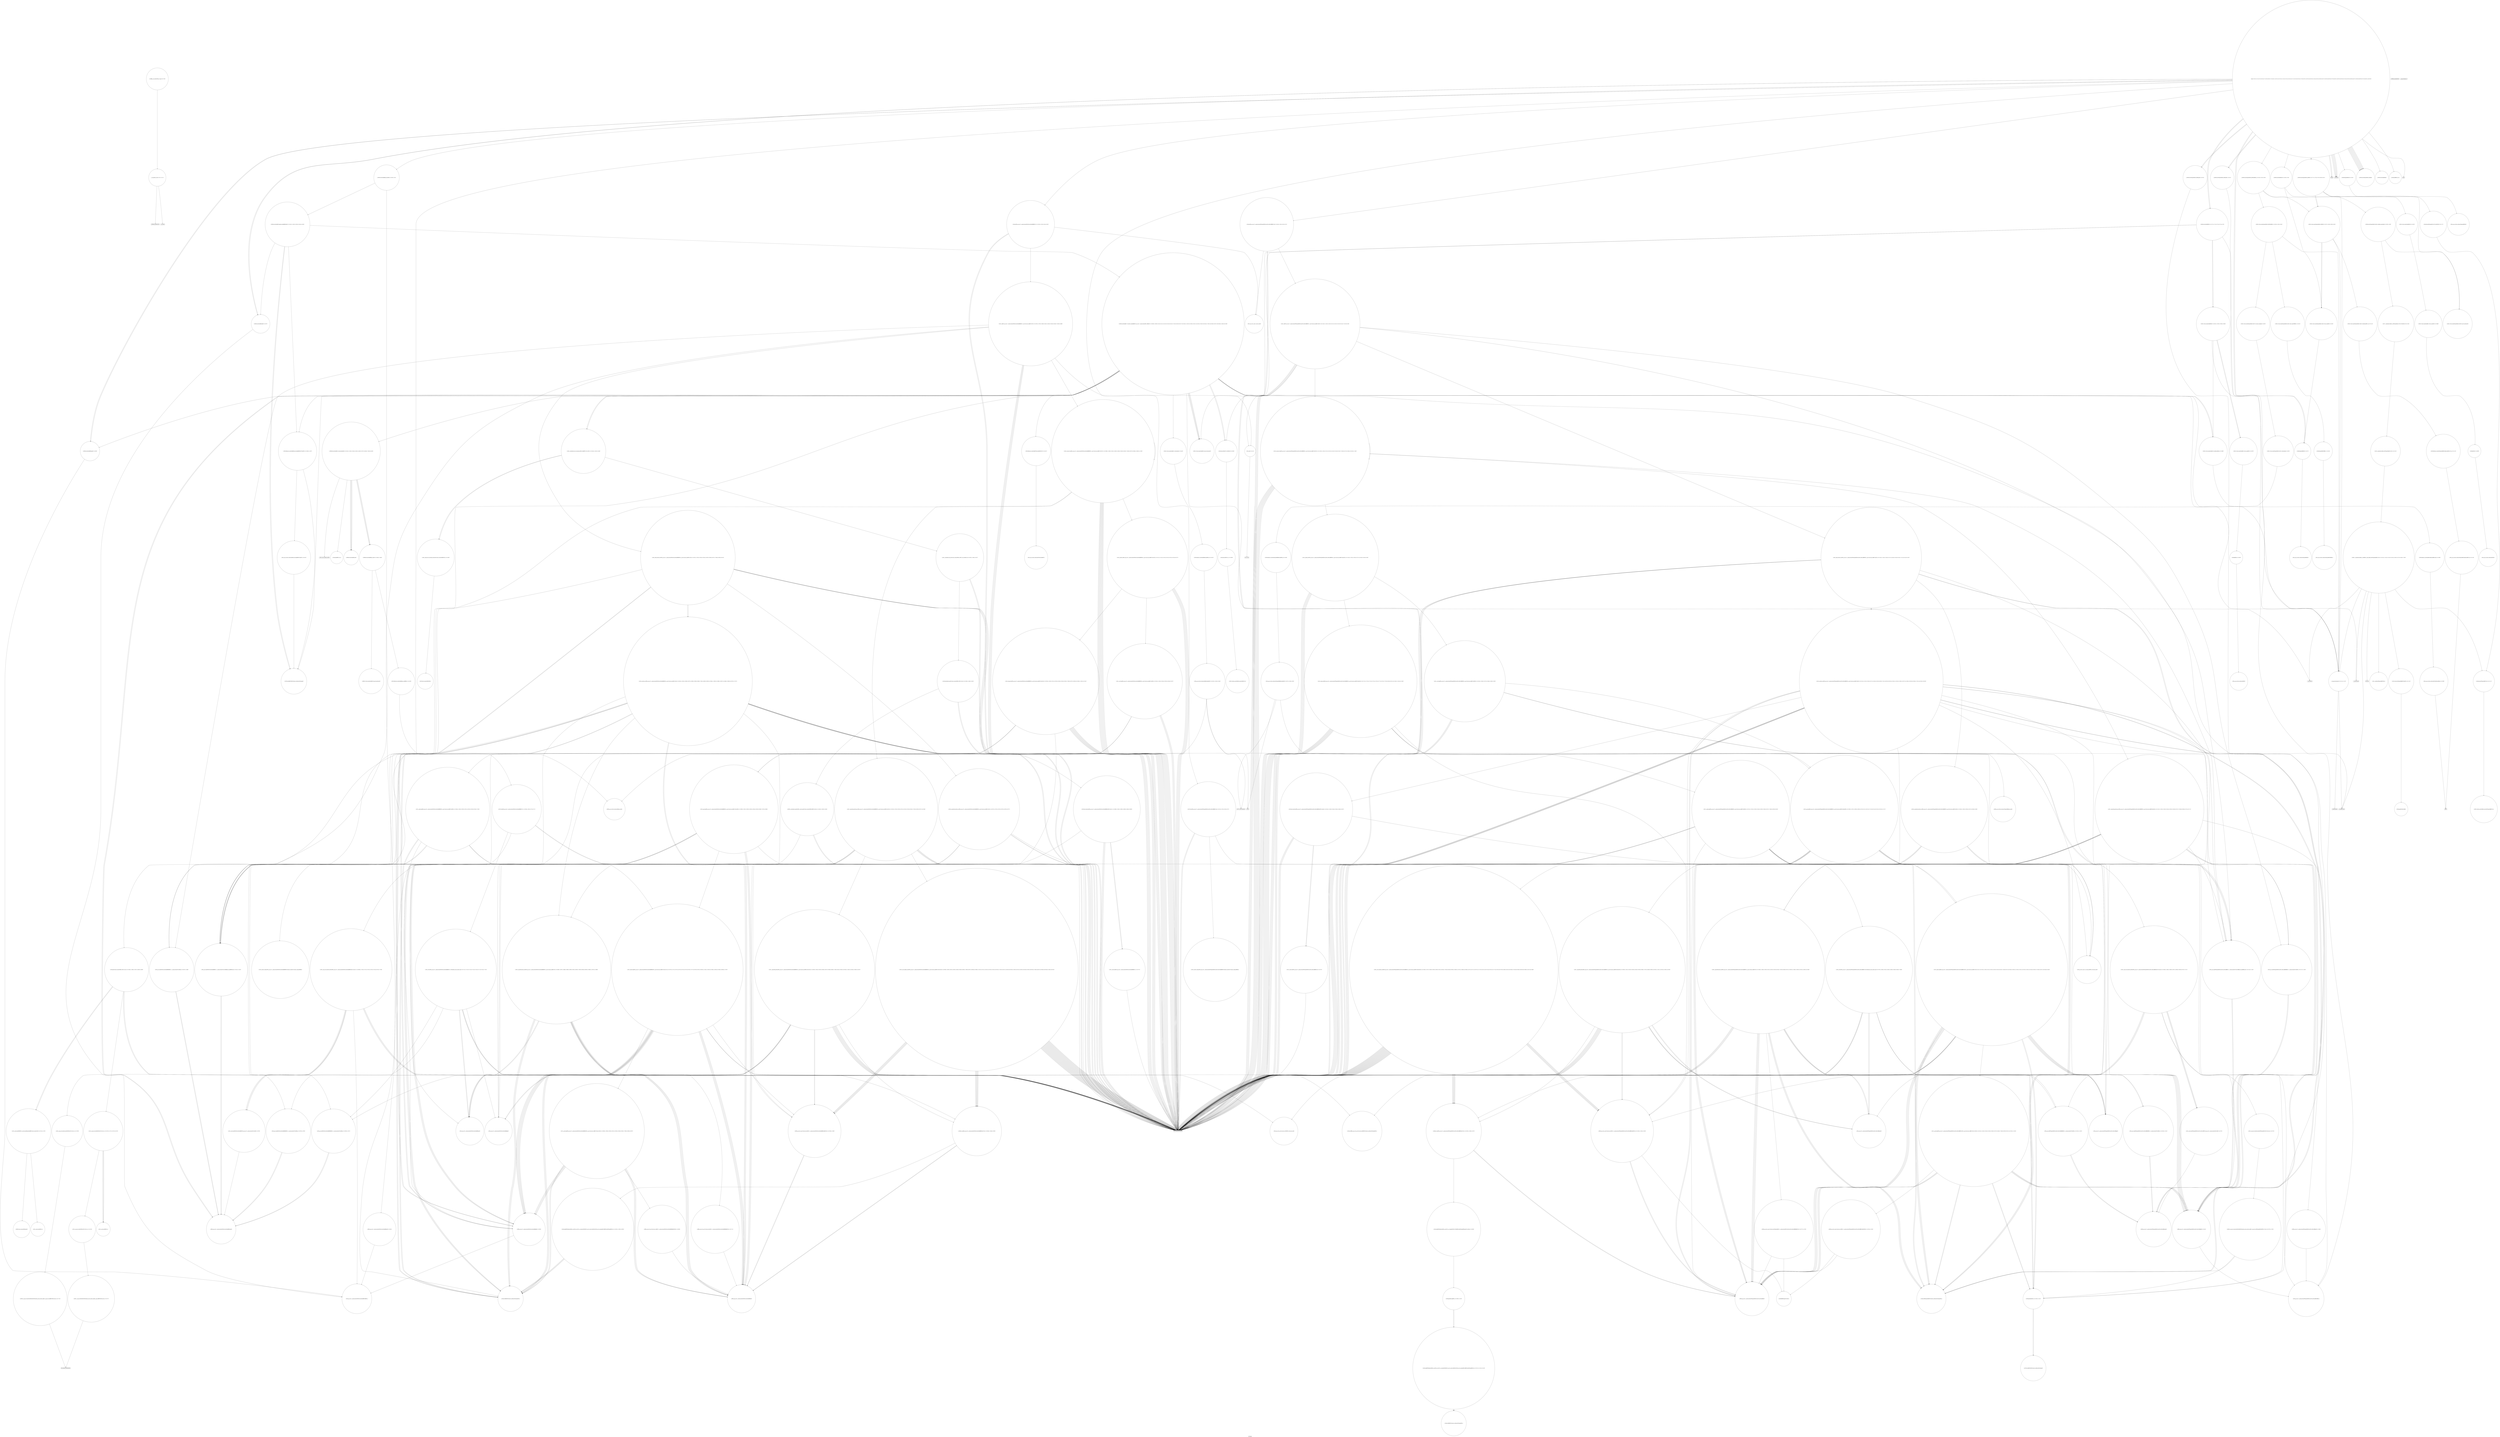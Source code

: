 digraph "Call Graph" {
	label="Call Graph";

	Node0x5631c05f48b0 [shape=record,shape=circle,label="{__cxx_global_var_init|{<s0>1|<s1>2}}"];
	Node0x5631c05f48b0:s0 -> Node0x5631c05f4930[color=black];
	Node0x5631c05f48b0:s1 -> Node0x5631c0c669b0[color=black];
	Node0x5631c0c6e270 [shape=record,shape=circle,label="{_ZSt10__pop_heapIN9__gnu_cxx17__normal_iteratorIPxSt6vectorIxSaIxEEEENS0_5__ops15_Iter_less_iterEEvT_S9_S9_RT0_|{<s0>560|<s1>561|<s2>562|<s3>563|<s4>564|<s5>565|<s6>566|<s7>567|<s8>568}}"];
	Node0x5631c0c6e270:s0 -> Node0x5631c0c6e3f0[color=black];
	Node0x5631c0c6e270:s1 -> Node0x5631c0c6caf0[color=black];
	Node0x5631c0c6e270:s2 -> Node0x5631c0c6e3f0[color=black];
	Node0x5631c0c6e270:s3 -> Node0x5631c0c6caf0[color=black];
	Node0x5631c0c6e270:s4 -> Node0x5631c0c6e3f0[color=black];
	Node0x5631c0c6e270:s5 -> Node0x5631c0c698d0[color=black];
	Node0x5631c0c6e270:s6 -> Node0x5631c0c6cdf0[color=black];
	Node0x5631c0c6e270:s7 -> Node0x5631c0c6caf0[color=black];
	Node0x5631c0c6e270:s8 -> Node0x5631c0c6e470[color=black];
	Node0x5631c0c680b0 [shape=record,shape=circle,label="{_ZSt9iter_swapIN9__gnu_cxx17__normal_iteratorIPSt4pairIiiESt6vectorIS3_SaIS3_EEEES8_EvT_T0_|{<s0>305|<s1>306|<s2>307}}"];
	Node0x5631c0c680b0:s0 -> Node0x5631c0c6a250[color=black];
	Node0x5631c0c680b0:s1 -> Node0x5631c0c6a250[color=black];
	Node0x5631c0c680b0:s2 -> Node0x5631c0c68130[color=black];
	Node0x5631c0c66f30 [shape=record,shape=circle,label="{_ZNSt6vectorISt4pairIiiESaIS1_EE3endEv|{<s0>53}}"];
	Node0x5631c0c66f30:s0 -> Node0x5631c0c697d0[color=black];
	Node0x5631c0c6a950 [shape=record,shape=circle,label="{_ZSt26__unguarded_insertion_sortIN9__gnu_cxx17__normal_iteratorIPxSt6vectorIxSaIxEEEENS0_5__ops15_Iter_less_iterEEvT_S9_T0_|{<s0>672|<s1>673|<s2>674|<s3>675|<s4>676|<s5>677}}"];
	Node0x5631c0c6a950:s0 -> Node0x5631c0c698d0[color=black];
	Node0x5631c0c6a950:s1 -> Node0x5631c0c6dd70[color=black];
	Node0x5631c0c6a950:s2 -> Node0x5631c0c698d0[color=black];
	Node0x5631c0c6a950:s3 -> Node0x5631c0c68630[color=black];
	Node0x5631c0c6a950:s4 -> Node0x5631c0c6aad0[color=black];
	Node0x5631c0c6a950:s5 -> Node0x5631c0c6e2f0[color=black];
	Node0x5631c0c687b0 [shape=record,shape=circle,label="{_ZSt22__copy_move_backward_aILb1EPSt4pairIiiES2_ET1_T0_S4_S3_|{<s0>373}}"];
	Node0x5631c0c687b0:s0 -> Node0x5631c0c688b0[color=black];
	Node0x5631c0c67630 [shape=record,shape=circle,label="{_ZN9__gnu_cxx13new_allocatorISt4pairIiiEED2Ev}"];
	Node0x5631c0c68eb0 [shape=record,shape=circle,label="{_ZNSt12_Destroy_auxILb1EE9__destroyIPxEEvT_S3_}"];
	Node0x5631c0c67d30 [shape=record,shape=Mrecord,label="{_Znwm}"];
	Node0x5631c0c6cdf0 [shape=record,shape=circle,label="{_ZN9__gnu_cxxmiIPxSt6vectorIxSaIxEEEENS_17__normal_iteratorIT_T0_E15difference_typeERKS8_SB_|{<s0>441|<s1>442}}"];
	Node0x5631c0c6cdf0:s0 -> Node0x5631c0c6cf70[color=black];
	Node0x5631c0c6cdf0:s1 -> Node0x5631c0c6cf70[color=black];
	Node0x5631c0c69450 [shape=record,shape=circle,label="{_ZNSt4pairIiiEC2IiiLb1EEEv}"];
	Node0x5631c0c6d4f0 [shape=record,shape=circle,label="{_ZSt22__uninitialized_copy_aISt13move_iteratorIPxES1_xET0_T_S4_S3_RSaIT1_E|{<s0>455|<s1>456|<s2>457}}"];
	Node0x5631c0c6d4f0:s0 -> Node0x5631c0c698d0[color=black];
	Node0x5631c0c6d4f0:s1 -> Node0x5631c0c698d0[color=black];
	Node0x5631c0c6d4f0:s2 -> Node0x5631c0c6d5f0[color=black];
	Node0x5631c0c69b50 [shape=record,shape=circle,label="{_ZN9__gnu_cxxmiIPSt4pairIiiESt6vectorIS2_SaIS2_EEEENS_17__normal_iteratorIT_T0_E15difference_typeERKSA_SD_|{<s0>142|<s1>143}}"];
	Node0x5631c0c69b50:s0 -> Node0x5631c0c69c50[color=black];
	Node0x5631c0c69b50:s1 -> Node0x5631c0c69c50[color=black];
	Node0x5631c0c6dbf0 [shape=record,shape=circle,label="{_ZN9__gnu_cxx13new_allocatorIxE7destroyIxEEvPT_}"];
	Node0x5631c0c6a250 [shape=record,shape=circle,label="{_ZNK9__gnu_cxx17__normal_iteratorIPSt4pairIiiESt6vectorIS2_SaIS2_EEEdeEv}"];
	Node0x5631c05f4930 [shape=record,shape=Mrecord,label="{_ZNSt8ios_base4InitC1Ev}"];
	Node0x5631c0c6e2f0 [shape=record,shape=circle,label="{_ZN9__gnu_cxx17__normal_iteratorIPxSt6vectorIxSaIxEEEppEv}"];
	Node0x5631c0c68130 [shape=record,shape=circle,label="{_ZSt4swapIiiENSt9enable_ifIXsr6__and_ISt14__is_swappableIT_ES1_IT0_EEE5valueEvE4typeERSt4pairIS2_S4_ESA_|{<s0>308}}"];
	Node0x5631c0c68130:s0 -> Node0x5631c0c681b0[color=black];
	Node0x5631c0c66fb0 [shape=record,shape=circle,label="{_ZSt7reverseIN9__gnu_cxx17__normal_iteratorIPSt4pairIiiESt6vectorIS3_SaIS3_EEEEEvT_S9_|{<s0>54|<s1>55|<s2>56|<s3>57}}"];
	Node0x5631c0c66fb0:s0 -> Node0x5631c0c698d0[color=black];
	Node0x5631c0c66fb0:s1 -> Node0x5631c0c698d0[color=black];
	Node0x5631c0c66fb0:s2 -> Node0x5631c0c68a30[color=black];
	Node0x5631c0c66fb0:s3 -> Node0x5631c0c689b0[color=black];
	Node0x5631c0c6a9d0 [shape=record,shape=circle,label="{_ZN9__gnu_cxxeqIPxSt6vectorIxSaIxEEEEbRKNS_17__normal_iteratorIT_T0_EESA_|{<s0>678|<s1>679}}"];
	Node0x5631c0c6a9d0:s0 -> Node0x5631c0c6cf70[color=black];
	Node0x5631c0c6a9d0:s1 -> Node0x5631c0c6cf70[color=black];
	Node0x5631c0c68830 [shape=record,shape=circle,label="{_ZSt12__niter_baseIPSt4pairIiiESt6vectorIS1_SaIS1_EEET_N9__gnu_cxx17__normal_iteratorIS6_T0_EE|{<s0>374}}"];
	Node0x5631c0c68830:s0 -> Node0x5631c0c69c50[color=black];
	Node0x5631c0c676b0 [shape=record,shape=circle,label="{_ZNSt12_Vector_baseISt4pairIiiESaIS1_EEC2EmRKS2_|{<s0>82|<s1>83|<s2>84}}"];
	Node0x5631c0c676b0:s0 -> Node0x5631c0c67830[color=black];
	Node0x5631c0c676b0:s1 -> Node0x5631c0c678b0[color=black];
	Node0x5631c0c676b0:s2 -> Node0x5631c0c67930[color=black];
	Node0x5631c0c68f30 [shape=record,shape=circle,label="{_ZNSt12_Vector_baseIxSaIxEE13_M_deallocateEPxm|{<s0>396}}"];
	Node0x5631c0c68f30:s0 -> Node0x5631c0c6c870[color=black];
	Node0x5631c0c67db0 [shape=record,shape=circle,label="{_ZSt27__uninitialized_default_n_aIPSt4pairIiiEmS1_ET_S3_T0_RSaIT1_E|{<s0>100}}"];
	Node0x5631c0c67db0:s0 -> Node0x5631c0c67eb0[color=black];
	Node0x5631c0c6ce70 [shape=record,shape=circle,label="{_ZNSt12_Vector_baseIxSaIxEE11_M_allocateEm|{<s0>443}}"];
	Node0x5631c0c6ce70:s0 -> Node0x5631c0c6d3f0[color=black];
	Node0x5631c0c694d0 [shape=record,shape=circle,label="{_ZNSt12_Destroy_auxILb1EE9__destroyIPSt4pairIiiEEEvT_S5_}"];
	Node0x5631c0c6d570 [shape=record,shape=circle,label="{_ZSt32__make_move_if_noexcept_iteratorIxSt13move_iteratorIPxEET0_PT_|{<s0>458}}"];
	Node0x5631c0c6d570:s0 -> Node0x5631c0c6db70[color=black];
	Node0x5631c0c69bd0 [shape=record,shape=circle,label="{_ZSt22__final_insertion_sortIN9__gnu_cxx17__normal_iteratorIPSt4pairIiiESt6vectorIS3_SaIS3_EEEENS0_5__ops15_Iter_less_iterEEvT_SB_T0_|{<s0>144|<s1>145|<s2>146|<s3>147|<s4>148|<s5>149|<s6>150|<s7>151|<s8>152|<s9>153}}"];
	Node0x5631c0c69bd0:s0 -> Node0x5631c0c69b50[color=black];
	Node0x5631c0c69bd0:s1 -> Node0x5631c0c698d0[color=black];
	Node0x5631c0c69bd0:s2 -> Node0x5631c0c6a1d0[color=black];
	Node0x5631c0c69bd0:s3 -> Node0x5631c0c683b0[color=black];
	Node0x5631c0c69bd0:s4 -> Node0x5631c0c6a1d0[color=black];
	Node0x5631c0c69bd0:s5 -> Node0x5631c0c698d0[color=black];
	Node0x5631c0c69bd0:s6 -> Node0x5631c0c68430[color=black];
	Node0x5631c0c69bd0:s7 -> Node0x5631c0c698d0[color=black];
	Node0x5631c0c69bd0:s8 -> Node0x5631c0c698d0[color=black];
	Node0x5631c0c69bd0:s9 -> Node0x5631c0c683b0[color=black];
	Node0x5631c0c6dc70 [shape=record,shape=circle,label="{_ZN9__gnu_cxx17__normal_iteratorIPxSt6vectorIxSaIxEEEC2ERKS1_}"];
	Node0x5631c0c6a2d0 [shape=record,shape=circle,label="{_ZSt13__adjust_heapIN9__gnu_cxx17__normal_iteratorIPSt4pairIiiESt6vectorIS3_SaIS3_EEEElS3_NS0_5__ops15_Iter_less_iterEEvT_T0_SC_T1_T2_|{<s0>219|<s1>220|<s2>221|<s3>222|<s4>223|<s5>224|<s6>225|<s7>226|<s8>227|<s9>228|<s10>229|<s11>230|<s12>231|<s13>232|<s14>233|<s15>234|<s16>235|<s17>236|<s18>237|<s19>238|<s20>239}}"];
	Node0x5631c0c6a2d0:s0 -> Node0x5631c0c6a1d0[color=black];
	Node0x5631c0c6a2d0:s1 -> Node0x5631c0c6a1d0[color=black];
	Node0x5631c0c6a2d0:s2 -> Node0x5631c0c69fd0[color=black];
	Node0x5631c0c6a2d0:s3 -> Node0x5631c0c6a1d0[color=black];
	Node0x5631c0c6a2d0:s4 -> Node0x5631c0c6a250[color=black];
	Node0x5631c0c6a2d0:s5 -> Node0x5631c0c6a150[color=black];
	Node0x5631c0c6a2d0:s6 -> Node0x5631c0c6a1d0[color=black];
	Node0x5631c0c6a2d0:s7 -> Node0x5631c0c6a250[color=black];
	Node0x5631c0c6a2d0:s8 -> Node0x5631c0c6a350[color=black];
	Node0x5631c0c6a2d0:s9 -> Node0x5631c0c6a1d0[color=black];
	Node0x5631c0c6a2d0:s10 -> Node0x5631c0c6a250[color=black];
	Node0x5631c0c6a2d0:s11 -> Node0x5631c0c6a150[color=black];
	Node0x5631c0c6a2d0:s12 -> Node0x5631c0c6a1d0[color=black];
	Node0x5631c0c6a2d0:s13 -> Node0x5631c0c6a250[color=black];
	Node0x5631c0c6a2d0:s14 -> Node0x5631c0c6a350[color=black];
	Node0x5631c0c6a2d0:s15 -> Node0x5631c0c6a3d0[color=black];
	Node0x5631c0c6a2d0:s16 -> Node0x5631c0c6a450[color=black];
	Node0x5631c0c6a2d0:s17 -> Node0x5631c0c698d0[color=black];
	Node0x5631c0c6a2d0:s18 -> Node0x5631c0c6a150[color=black];
	Node0x5631c0c6a2d0:s19 -> Node0x5631c0c698d0[color=black];
	Node0x5631c0c6a2d0:s20 -> Node0x5631c0c6a4d0[color=black];
	Node0x5631c0c66930 [shape=record,shape=Mrecord,label="{_ZNSt8ios_base4InitD1Ev}"];
	Node0x5631c0c6e370 [shape=record,shape=circle,label="{_ZNK9__gnu_cxx17__normal_iteratorIPxSt6vectorIxSaIxEEEplEl|{<s0>569}}"];
	Node0x5631c0c6e370:s0 -> Node0x5631c0c6dc70[color=black];
	Node0x5631c0c681b0 [shape=record,shape=circle,label="{_ZNSt4pairIiiE4swapERS0_|{<s0>309|<s1>310}}"];
	Node0x5631c0c681b0:s0 -> Node0x5631c0c68230[color=black];
	Node0x5631c0c681b0:s1 -> Node0x5631c0c68230[color=black];
	Node0x5631c0c67030 [shape=record,shape=circle,label="{_ZNSt6vectorIxSaIxEEC2Ev|{<s0>58|<s1>59}}"];
	Node0x5631c0c67030:s0 -> Node0x5631c0c68ab0[color=black];
	Node0x5631c0c67030:s1 -> Node0x5631c0c692d0[color=black];
	Node0x5631c0c6aa50 [shape=record,shape=circle,label="{_ZSt13move_backwardIN9__gnu_cxx17__normal_iteratorIPxSt6vectorIxSaIxEEEES6_ET0_T_S8_S7_|{<s0>680|<s1>681|<s2>682|<s3>683|<s4>684|<s5>685}}"];
	Node0x5631c0c6aa50:s0 -> Node0x5631c0c698d0[color=black];
	Node0x5631c0c6aa50:s1 -> Node0x5631c0c6abd0[color=black];
	Node0x5631c0c6aa50:s2 -> Node0x5631c0c698d0[color=black];
	Node0x5631c0c6aa50:s3 -> Node0x5631c0c6abd0[color=black];
	Node0x5631c0c6aa50:s4 -> Node0x5631c0c698d0[color=black];
	Node0x5631c0c6aa50:s5 -> Node0x5631c0c6ab50[color=black];
	Node0x5631c0c688b0 [shape=record,shape=circle,label="{_ZNSt20__copy_move_backwardILb1ELb0ESt26random_access_iterator_tagE13__copy_move_bIPSt4pairIiiES5_EET0_T_S7_S6_|{<s0>375|<s1>376}}"];
	Node0x5631c0c688b0:s0 -> Node0x5631c0c6a150[color=black];
	Node0x5631c0c688b0:s1 -> Node0x5631c0c6a350[color=black];
	Node0x5631c0c67730 [shape=record,shape=circle,label="{_ZNSt6vectorISt4pairIiiESaIS1_EE21_M_default_initializeEm|{<s0>85|<s1>86}}"];
	Node0x5631c0c67730:s0 -> Node0x5631c0c67e30[color=black];
	Node0x5631c0c67730:s1 -> Node0x5631c0c67db0[color=black];
	Node0x5631c0c68fb0 [shape=record,shape=circle,label="{_ZNSt12_Vector_baseIxSaIxEE12_Vector_implD2Ev|{<s0>397}}"];
	Node0x5631c0c68fb0:s0 -> Node0x5631c0c6c970[color=black];
	Node0x5631c0c67e30 [shape=record,shape=circle,label="{_ZNSt12_Vector_baseISt4pairIiiESaIS1_EE19_M_get_Tp_allocatorEv}"];
	Node0x5631c0c6cef0 [shape=record,shape=circle,label="{_ZSt34__uninitialized_move_if_noexcept_aIPxS0_SaIxEET0_T_S3_S2_RT1_|{<s0>444|<s1>445|<s2>446}}"];
	Node0x5631c0c6cef0:s0 -> Node0x5631c0c6d570[color=black];
	Node0x5631c0c6cef0:s1 -> Node0x5631c0c6d570[color=black];
	Node0x5631c0c6cef0:s2 -> Node0x5631c0c6d4f0[color=black];
	Node0x5631c0c69550 [shape=record,shape=circle,label="{_ZNSt12_Vector_baseISt4pairIiiESaIS1_EE13_M_deallocateEPS1_m|{<s0>114}}"];
	Node0x5631c0c69550:s0 -> Node0x5631c0c695d0[color=black];
	Node0x5631c0c6d5f0 [shape=record,shape=circle,label="{_ZSt18uninitialized_copyISt13move_iteratorIPxES1_ET0_T_S4_S3_|{<s0>459|<s1>460|<s2>461}}"];
	Node0x5631c0c6d5f0:s0 -> Node0x5631c0c698d0[color=black];
	Node0x5631c0c6d5f0:s1 -> Node0x5631c0c698d0[color=black];
	Node0x5631c0c6d5f0:s2 -> Node0x5631c0c6d670[color=black];
	Node0x5631c0c69c50 [shape=record,shape=circle,label="{_ZNK9__gnu_cxx17__normal_iteratorIPSt4pairIiiESt6vectorIS2_SaIS2_EEE4baseEv}"];
	Node0x5631c0c6dcf0 [shape=record,shape=circle,label="{_ZSt6__sortIN9__gnu_cxx17__normal_iteratorIPxSt6vectorIxSaIxEEEENS0_5__ops15_Iter_less_iterEEvT_S9_T0_|{<s0>478|<s1>479|<s2>480|<s3>481|<s4>482|<s5>483|<s6>484|<s7>485|<s8>486}}"];
	Node0x5631c0c6dcf0:s0 -> Node0x5631c0c6dd70[color=black];
	Node0x5631c0c6dcf0:s1 -> Node0x5631c0c698d0[color=black];
	Node0x5631c0c6dcf0:s2 -> Node0x5631c0c698d0[color=black];
	Node0x5631c0c6dcf0:s3 -> Node0x5631c0c6cdf0[color=black];
	Node0x5631c0c6dcf0:s4 -> Node0x5631c0c69ad0[color=black];
	Node0x5631c0c6dcf0:s5 -> Node0x5631c0c6ddf0[color=black];
	Node0x5631c0c6dcf0:s6 -> Node0x5631c0c698d0[color=black];
	Node0x5631c0c6dcf0:s7 -> Node0x5631c0c698d0[color=black];
	Node0x5631c0c6dcf0:s8 -> Node0x5631c0c6de70[color=black];
	Node0x5631c0c6a350 [shape=record,shape=circle,label="{_ZNSt4pairIiiEaSEOS0_|{<s0>240|<s1>241}}"];
	Node0x5631c0c6a350:s0 -> Node0x5631c0c6a550[color=black];
	Node0x5631c0c6a350:s1 -> Node0x5631c0c6a550[color=black];
	Node0x5631c0c669b0 [shape=record,shape=Mrecord,label="{__cxa_atexit}"];
	Node0x5631c0c6e3f0 [shape=record,shape=circle,label="{_ZNK9__gnu_cxx17__normal_iteratorIPxSt6vectorIxSaIxEEEdeEv}"];
	Node0x5631c0c68230 [shape=record,shape=circle,label="{_ZSt4swapIiENSt9enable_ifIXsr6__and_ISt6__not_ISt15__is_tuple_likeIT_EESt21is_move_constructibleIS3_ESt18is_move_assignableIS3_EEE5valueEvE4typeERS3_SC_|{<s0>311|<s1>312|<s2>313}}"];
	Node0x5631c0c68230:s0 -> Node0x5631c0c682b0[color=black];
	Node0x5631c0c68230:s1 -> Node0x5631c0c682b0[color=black];
	Node0x5631c0c68230:s2 -> Node0x5631c0c682b0[color=black];
	Node0x5631c0c670b0 [shape=record,shape=circle,label="{_ZNSt6vectorIxSaIxEE9push_backEOx|{<s0>60|<s1>61}}"];
	Node0x5631c0c670b0:s0 -> Node0x5631c0c6caf0[color=black];
	Node0x5631c0c670b0:s1 -> Node0x5631c0c6ca70[color=black];
	Node0x5631c0c6aad0 [shape=record,shape=circle,label="{_ZSt25__unguarded_linear_insertIN9__gnu_cxx17__normal_iteratorIPxSt6vectorIxSaIxEEEENS0_5__ops14_Val_less_iterEEvT_T0_|{<s0>686|<s1>687|<s2>688|<s3>689|<s4>690|<s5>691|<s6>692|<s7>693|<s8>694|<s9>695|<s10>696|<s11>697|<s12>698}}"];
	Node0x5631c0c6aad0:s0 -> Node0x5631c0c6e3f0[color=black];
	Node0x5631c0c6aad0:s1 -> Node0x5631c0c6caf0[color=black];
	Node0x5631c0c6aad0:s2 -> Node0x5631c0c698d0[color=black];
	Node0x5631c0c6aad0:s3 -> Node0x5631c0c6e5f0[color=black];
	Node0x5631c0c6aad0:s4 -> Node0x5631c0c698d0[color=black];
	Node0x5631c0c6aad0:s5 -> Node0x5631c0c6add0[color=black];
	Node0x5631c0c6aad0:s6 -> Node0x5631c0c6e3f0[color=black];
	Node0x5631c0c6aad0:s7 -> Node0x5631c0c6caf0[color=black];
	Node0x5631c0c6aad0:s8 -> Node0x5631c0c6e3f0[color=black];
	Node0x5631c0c6aad0:s9 -> Node0x5631c0c698d0[color=black];
	Node0x5631c0c6aad0:s10 -> Node0x5631c0c6e5f0[color=black];
	Node0x5631c0c6aad0:s11 -> Node0x5631c0c6caf0[color=black];
	Node0x5631c0c6aad0:s12 -> Node0x5631c0c6e3f0[color=black];
	Node0x5631c0c68930 [shape=record,shape=circle,label="{_ZNK9__gnu_cxx5__ops14_Val_less_iterclISt4pairIiiENS_17__normal_iteratorIPS4_St6vectorIS4_SaIS4_EEEEEEbRT_T0_|{<s0>377|<s1>378}}"];
	Node0x5631c0c68930:s0 -> Node0x5631c0c6a250[color=black];
	Node0x5631c0c68930:s1 -> Node0x5631c0c6a650[color=black];
	Node0x5631c0c677b0 [shape=record,shape=circle,label="{_ZNSt12_Vector_baseISt4pairIiiESaIS1_EED2Ev|{<s0>87|<s1>88|<s2>89|<s3>90}}"];
	Node0x5631c0c677b0:s0 -> Node0x5631c0c69550[color=black];
	Node0x5631c0c677b0:s1 -> Node0x5631c0c67930[color=black];
	Node0x5631c0c677b0:s2 -> Node0x5631c0c67930[color=black];
	Node0x5631c0c677b0:s3 -> Node0x5631c0c692d0[color=black];
	Node0x5631c0c6c870 [shape=record,shape=circle,label="{_ZNSt16allocator_traitsISaIxEE10deallocateERS0_Pxm|{<s0>398}}"];
	Node0x5631c0c6c870:s0 -> Node0x5631c0c6c8f0[color=black];
	Node0x5631c0c67eb0 [shape=record,shape=circle,label="{_ZSt25__uninitialized_default_nIPSt4pairIiiEmET_S3_T0_|{<s0>101}}"];
	Node0x5631c0c67eb0:s0 -> Node0x5631c0c67f30[color=black];
	Node0x5631c0c6cf70 [shape=record,shape=circle,label="{_ZNK9__gnu_cxx17__normal_iteratorIPxSt6vectorIxSaIxEEE4baseEv}"];
	Node0x5631c0c695d0 [shape=record,shape=circle,label="{_ZNSt16allocator_traitsISaISt4pairIiiEEE10deallocateERS2_PS1_m|{<s0>115}}"];
	Node0x5631c0c695d0:s0 -> Node0x5631c0c69650[color=black];
	Node0x5631c0c6d670 [shape=record,shape=circle,label="{_ZNSt20__uninitialized_copyILb1EE13__uninit_copyISt13move_iteratorIPxES3_EET0_T_S6_S5_|{<s0>462|<s1>463|<s2>464}}"];
	Node0x5631c0c6d670:s0 -> Node0x5631c0c698d0[color=black];
	Node0x5631c0c6d670:s1 -> Node0x5631c0c698d0[color=black];
	Node0x5631c0c6d670:s2 -> Node0x5631c0c6d6f0[color=black];
	Node0x5631c0c69cd0 [shape=record,shape=circle,label="{_ZSt14__partial_sortIN9__gnu_cxx17__normal_iteratorIPSt4pairIiiESt6vectorIS3_SaIS3_EEEENS0_5__ops15_Iter_less_iterEEvT_SB_SB_T0_|{<s0>154|<s1>155|<s2>156|<s3>157|<s4>158|<s5>159|<s6>160}}"];
	Node0x5631c0c69cd0:s0 -> Node0x5631c0c698d0[color=black];
	Node0x5631c0c69cd0:s1 -> Node0x5631c0c698d0[color=black];
	Node0x5631c0c69cd0:s2 -> Node0x5631c0c698d0[color=black];
	Node0x5631c0c69cd0:s3 -> Node0x5631c0c69dd0[color=black];
	Node0x5631c0c69cd0:s4 -> Node0x5631c0c698d0[color=black];
	Node0x5631c0c69cd0:s5 -> Node0x5631c0c698d0[color=black];
	Node0x5631c0c69cd0:s6 -> Node0x5631c0c69e50[color=black];
	Node0x5631c0c6dd70 [shape=record,shape=circle,label="{_ZN9__gnu_cxxneIPxSt6vectorIxSaIxEEEEbRKNS_17__normal_iteratorIT_T0_EESA_|{<s0>487|<s1>488}}"];
	Node0x5631c0c6dd70:s0 -> Node0x5631c0c6cf70[color=black];
	Node0x5631c0c6dd70:s1 -> Node0x5631c0c6cf70[color=black];
	Node0x5631c0c6a3d0 [shape=record,shape=circle,label="{_ZSt4moveIRN9__gnu_cxx5__ops15_Iter_less_iterEEONSt16remove_referenceIT_E4typeEOS5_}"];
	Node0x5631c0c66a30 [shape=record,shape=circle,label="{main|{<s0>3|<s1>4|<s2>5|<s3>6|<s4>7|<s5>8|<s6>9|<s7>10|<s8>11|<s9>12|<s10>13|<s11>14|<s12>15|<s13>16|<s14>17|<s15>18|<s16>19|<s17>20|<s18>21|<s19>22|<s20>23|<s21>24|<s22>25|<s23>26|<s24>27|<s25>28|<s26>29|<s27>30|<s28>31|<s29>32|<s30>33|<s31>34|<s32>35|<s33>36|<s34>37|<s35>38|<s36>39|<s37>40|<s38>41|<s39>42}}"];
	Node0x5631c0c66a30:s0 -> Node0x5631c0c66ab0[color=black];
	Node0x5631c0c66a30:s1 -> Node0x5631c0c66ab0[color=black];
	Node0x5631c0c66a30:s2 -> Node0x5631c0c66b30[color=black];
	Node0x5631c0c66a30:s3 -> Node0x5631c0c66b30[color=black];
	Node0x5631c0c66a30:s4 -> Node0x5631c0c66b30[color=black];
	Node0x5631c0c66a30:s5 -> Node0x5631c0c66bb0[color=black];
	Node0x5631c0c66a30:s6 -> Node0x5631c0c66c30[color=black];
	Node0x5631c0c66a30:s7 -> Node0x5631c0c66d30[color=black];
	Node0x5631c0c66a30:s8 -> Node0x5631c0c66db0[color=black];
	Node0x5631c0c66a30:s9 -> Node0x5631c0c66b30[color=black];
	Node0x5631c0c66a30:s10 -> Node0x5631c0c66db0[color=black];
	Node0x5631c0c66a30:s11 -> Node0x5631c0c66b30[color=black];
	Node0x5631c0c66a30:s12 -> Node0x5631c0c66d30[color=black];
	Node0x5631c0c66a30:s13 -> Node0x5631c0c66eb0[color=black];
	Node0x5631c0c66a30:s14 -> Node0x5631c0c66f30[color=black];
	Node0x5631c0c66a30:s15 -> Node0x5631c0c66e30[color=black];
	Node0x5631c0c66a30:s16 -> Node0x5631c0c66eb0[color=black];
	Node0x5631c0c66a30:s17 -> Node0x5631c0c66f30[color=black];
	Node0x5631c0c66a30:s18 -> Node0x5631c0c66fb0[color=black];
	Node0x5631c0c66a30:s19 -> Node0x5631c0c66db0[color=black];
	Node0x5631c0c66a30:s20 -> Node0x5631c0c66db0[color=black];
	Node0x5631c0c66a30:s21 -> Node0x5631c0c66db0[color=black];
	Node0x5631c0c66a30:s22 -> Node0x5631c0c66db0[color=black];
	Node0x5631c0c66a30:s23 -> Node0x5631c0c67030[color=black];
	Node0x5631c0c66a30:s24 -> Node0x5631c0c66db0[color=black];
	Node0x5631c0c66a30:s25 -> Node0x5631c0c66db0[color=black];
	Node0x5631c0c66a30:s26 -> Node0x5631c0c670b0[color=black];
	Node0x5631c0c66a30:s27 -> Node0x5631c0c67430[color=black];
	Node0x5631c0c66a30:s28 -> Node0x5631c0c671b0[color=black];
	Node0x5631c0c66a30:s29 -> Node0x5631c0c67230[color=black];
	Node0x5631c0c66a30:s30 -> Node0x5631c0c67130[color=black];
	Node0x5631c0c66a30:s31 -> Node0x5631c0c671b0[color=black];
	Node0x5631c0c66a30:s32 -> Node0x5631c0c67230[color=black];
	Node0x5631c0c66a30:s33 -> Node0x5631c0c672b0[color=black];
	Node0x5631c0c66a30:s34 -> Node0x5631c0c67330[color=black];
	Node0x5631c0c66a30:s35 -> Node0x5631c0c673b0[color=black];
	Node0x5631c0c66a30:s36 -> Node0x5631c0c67430[color=black];
	Node0x5631c0c66a30:s37 -> Node0x5631c0c674b0[color=black];
	Node0x5631c0c66a30:s38 -> Node0x5631c0c67530[color=black];
	Node0x5631c0c66a30:s39 -> Node0x5631c0c67530[color=black];
	Node0x5631c0c6e470 [shape=record,shape=circle,label="{_ZSt13__adjust_heapIN9__gnu_cxx17__normal_iteratorIPxSt6vectorIxSaIxEEEElxNS0_5__ops15_Iter_less_iterEEvT_T0_SA_T1_T2_|{<s0>570|<s1>571|<s2>572|<s3>573|<s4>574|<s5>575|<s6>576|<s7>577|<s8>578|<s9>579|<s10>580|<s11>581|<s12>582|<s13>583|<s14>584|<s15>585|<s16>586|<s17>587}}"];
	Node0x5631c0c6e470:s0 -> Node0x5631c0c6e370[color=black];
	Node0x5631c0c6e470:s1 -> Node0x5631c0c6e370[color=black];
	Node0x5631c0c6e470:s2 -> Node0x5631c0c6e1f0[color=black];
	Node0x5631c0c6e470:s3 -> Node0x5631c0c6e370[color=black];
	Node0x5631c0c6e470:s4 -> Node0x5631c0c6e3f0[color=black];
	Node0x5631c0c6e470:s5 -> Node0x5631c0c6caf0[color=black];
	Node0x5631c0c6e470:s6 -> Node0x5631c0c6e370[color=black];
	Node0x5631c0c6e470:s7 -> Node0x5631c0c6e3f0[color=black];
	Node0x5631c0c6e470:s8 -> Node0x5631c0c6e370[color=black];
	Node0x5631c0c6e470:s9 -> Node0x5631c0c6e3f0[color=black];
	Node0x5631c0c6e470:s10 -> Node0x5631c0c6caf0[color=black];
	Node0x5631c0c6e470:s11 -> Node0x5631c0c6e370[color=black];
	Node0x5631c0c6e470:s12 -> Node0x5631c0c6e3f0[color=black];
	Node0x5631c0c6e470:s13 -> Node0x5631c0c6a3d0[color=black];
	Node0x5631c0c6e470:s14 -> Node0x5631c0c6a450[color=black];
	Node0x5631c0c6e470:s15 -> Node0x5631c0c698d0[color=black];
	Node0x5631c0c6e470:s16 -> Node0x5631c0c6caf0[color=black];
	Node0x5631c0c6e470:s17 -> Node0x5631c0c6e4f0[color=black];
	Node0x5631c0c682b0 [shape=record,shape=circle,label="{_ZSt4moveIRiEONSt16remove_referenceIT_E4typeEOS2_}"];
	Node0x5631c0c67130 [shape=record,shape=circle,label="{_ZSt4sortIN9__gnu_cxx17__normal_iteratorIPxSt6vectorIxSaIxEEEEEvT_S7_|{<s0>62|<s1>63|<s2>64|<s3>65}}"];
	Node0x5631c0c67130:s0 -> Node0x5631c0c698d0[color=black];
	Node0x5631c0c67130:s1 -> Node0x5631c0c698d0[color=black];
	Node0x5631c0c67130:s2 -> Node0x5631c0c69950[color=black];
	Node0x5631c0c67130:s3 -> Node0x5631c0c6dcf0[color=black];
	Node0x5631c0c6ab50 [shape=record,shape=circle,label="{_ZSt23__copy_move_backward_a2ILb1EN9__gnu_cxx17__normal_iteratorIPxSt6vectorIxSaIxEEEES6_ET1_T0_S8_S7_|{<s0>699|<s1>700|<s2>701|<s3>702|<s4>703|<s5>704|<s6>705|<s7>706}}"];
	Node0x5631c0c6ab50:s0 -> Node0x5631c0c698d0[color=black];
	Node0x5631c0c6ab50:s1 -> Node0x5631c0c6acd0[color=black];
	Node0x5631c0c6ab50:s2 -> Node0x5631c0c698d0[color=black];
	Node0x5631c0c6ab50:s3 -> Node0x5631c0c6acd0[color=black];
	Node0x5631c0c6ab50:s4 -> Node0x5631c0c698d0[color=black];
	Node0x5631c0c6ab50:s5 -> Node0x5631c0c6acd0[color=black];
	Node0x5631c0c6ab50:s6 -> Node0x5631c0c6ac50[color=black];
	Node0x5631c0c6ab50:s7 -> Node0x5631c0c6dc70[color=black];
	Node0x5631c0c689b0 [shape=record,shape=circle,label="{_ZSt9__reverseIN9__gnu_cxx17__normal_iteratorIPSt4pairIiiESt6vectorIS3_SaIS3_EEEEEvT_S9_St26random_access_iterator_tag|{<s0>379|<s1>380|<s2>381|<s3>382|<s4>383|<s5>384|<s6>385|<s7>386}}"];
	Node0x5631c0c689b0:s0 -> Node0x5631c0c684b0[color=black];
	Node0x5631c0c689b0:s1 -> Node0x5631c0c6a6d0[color=black];
	Node0x5631c0c689b0:s2 -> Node0x5631c0c69f50[color=black];
	Node0x5631c0c689b0:s3 -> Node0x5631c0c698d0[color=black];
	Node0x5631c0c689b0:s4 -> Node0x5631c0c698d0[color=black];
	Node0x5631c0c689b0:s5 -> Node0x5631c0c680b0[color=black];
	Node0x5631c0c689b0:s6 -> Node0x5631c0c6a0d0[color=black];
	Node0x5631c0c689b0:s7 -> Node0x5631c0c6a6d0[color=black];
	Node0x5631c0c67830 [shape=record,shape=circle,label="{_ZNSt12_Vector_baseISt4pairIiiESaIS1_EE12_Vector_implC2ERKS2_|{<s0>91}}"];
	Node0x5631c0c67830:s0 -> Node0x5631c0c679b0[color=black];
	Node0x5631c0c6c8f0 [shape=record,shape=circle,label="{_ZN9__gnu_cxx13new_allocatorIxE10deallocateEPxm|{<s0>399}}"];
	Node0x5631c0c6c8f0:s0 -> Node0x5631c0c696d0[color=black];
	Node0x5631c0c67f30 [shape=record,shape=circle,label="{_ZNSt27__uninitialized_default_n_1ILb0EE18__uninit_default_nIPSt4pairIiiEmEET_S5_T0_|{<s0>102|<s1>103|<s2>104|<s3>105|<s4>106|<s5>107|<s6>108|<s7>109}}"];
	Node0x5631c0c67f30:s0 -> Node0x5631c0c69050[color=black];
	Node0x5631c0c67f30:s1 -> Node0x5631c0c67fb0[color=black];
	Node0x5631c0c67f30:s2 -> Node0x5631c0c690d0[color=black];
	Node0x5631c0c67f30:s3 -> Node0x5631c0c69150[color=black];
	Node0x5631c0c67f30:s4 -> Node0x5631c0c691d0[color=black];
	Node0x5631c0c67f30:s5 -> Node0x5631c0c69250[color=black];
	Node0x5631c0c67f30:s6 -> Node0x5631c0c693d0[color=black];
	Node0x5631c0c67f30:s7 -> Node0x5631c0c692d0[color=black];
	Node0x5631c0c6cff0 [shape=record,shape=circle,label="{_ZNSt16allocator_traitsISaIxEE7destroyIxEEvRS0_PT_|{<s0>447}}"];
	Node0x5631c0c6cff0:s0 -> Node0x5631c0c6dbf0[color=black];
	Node0x5631c0c69650 [shape=record,shape=circle,label="{_ZN9__gnu_cxx13new_allocatorISt4pairIiiEE10deallocateEPS2_m|{<s0>116}}"];
	Node0x5631c0c69650:s0 -> Node0x5631c0c696d0[color=black];
	Node0x5631c0c6d6f0 [shape=record,shape=circle,label="{_ZSt4copyISt13move_iteratorIPxES1_ET0_T_S4_S3_|{<s0>465|<s1>466|<s2>467|<s3>468|<s4>469}}"];
	Node0x5631c0c6d6f0:s0 -> Node0x5631c0c698d0[color=black];
	Node0x5631c0c6d6f0:s1 -> Node0x5631c0c6d7f0[color=black];
	Node0x5631c0c6d6f0:s2 -> Node0x5631c0c698d0[color=black];
	Node0x5631c0c6d6f0:s3 -> Node0x5631c0c6d7f0[color=black];
	Node0x5631c0c6d6f0:s4 -> Node0x5631c0c6d770[color=black];
	Node0x5631c0c69d50 [shape=record,shape=circle,label="{_ZSt27__unguarded_partition_pivotIN9__gnu_cxx17__normal_iteratorIPSt4pairIiiESt6vectorIS3_SaIS3_EEEENS0_5__ops15_Iter_less_iterEET_SB_SB_T0_|{<s0>161|<s1>162|<s2>163|<s3>164|<s4>165|<s5>166|<s6>167|<s7>168|<s8>169|<s9>170|<s10>171}}"];
	Node0x5631c0c69d50:s0 -> Node0x5631c0c69b50[color=black];
	Node0x5631c0c69d50:s1 -> Node0x5631c0c6a1d0[color=black];
	Node0x5631c0c69d50:s2 -> Node0x5631c0c698d0[color=black];
	Node0x5631c0c69d50:s3 -> Node0x5631c0c6a1d0[color=black];
	Node0x5631c0c69d50:s4 -> Node0x5631c0c698d0[color=black];
	Node0x5631c0c69d50:s5 -> Node0x5631c0c6a7d0[color=black];
	Node0x5631c0c69d50:s6 -> Node0x5631c0c6a750[color=black];
	Node0x5631c0c69d50:s7 -> Node0x5631c0c6a1d0[color=black];
	Node0x5631c0c69d50:s8 -> Node0x5631c0c698d0[color=black];
	Node0x5631c0c69d50:s9 -> Node0x5631c0c698d0[color=black];
	Node0x5631c0c69d50:s10 -> Node0x5631c0c68030[color=black];
	Node0x5631c0c6ddf0 [shape=record,shape=circle,label="{_ZSt16__introsort_loopIN9__gnu_cxx17__normal_iteratorIPxSt6vectorIxSaIxEEEElNS0_5__ops15_Iter_less_iterEEvT_S9_T0_T1_|{<s0>489|<s1>490|<s2>491|<s3>492|<s4>493|<s5>494|<s6>495|<s7>496|<s8>497|<s9>498|<s10>499|<s11>500}}"];
	Node0x5631c0c6ddf0:s0 -> Node0x5631c0c6cdf0[color=black];
	Node0x5631c0c6ddf0:s1 -> Node0x5631c0c698d0[color=black];
	Node0x5631c0c6ddf0:s2 -> Node0x5631c0c698d0[color=black];
	Node0x5631c0c6ddf0:s3 -> Node0x5631c0c698d0[color=black];
	Node0x5631c0c6ddf0:s4 -> Node0x5631c0c6def0[color=black];
	Node0x5631c0c6ddf0:s5 -> Node0x5631c0c698d0[color=black];
	Node0x5631c0c6ddf0:s6 -> Node0x5631c0c698d0[color=black];
	Node0x5631c0c6ddf0:s7 -> Node0x5631c0c6df70[color=black];
	Node0x5631c0c6ddf0:s8 -> Node0x5631c0c698d0[color=black];
	Node0x5631c0c6ddf0:s9 -> Node0x5631c0c698d0[color=black];
	Node0x5631c0c6ddf0:s10 -> Node0x5631c0c6ddf0[color=black];
	Node0x5631c0c6ddf0:s11 -> Node0x5631c0c698d0[color=black];
	Node0x5631c0c6a450 [shape=record,shape=circle,label="{_ZN9__gnu_cxx5__ops14_Iter_less_valC2ENS0_15_Iter_less_iterE}"];
	Node0x5631c0c66ab0 [shape=record,shape=Mrecord,label="{freopen}"];
	Node0x5631c0c6e4f0 [shape=record,shape=circle,label="{_ZSt11__push_heapIN9__gnu_cxx17__normal_iteratorIPxSt6vectorIxSaIxEEEElxNS0_5__ops14_Iter_less_valEEvT_T0_SA_T1_RT2_|{<s0>588|<s1>589|<s2>590|<s3>591|<s4>592|<s5>593|<s6>594|<s7>595|<s8>596|<s9>597}}"];
	Node0x5631c0c6e4f0:s0 -> Node0x5631c0c6e370[color=black];
	Node0x5631c0c6e4f0:s1 -> Node0x5631c0c6e570[color=black];
	Node0x5631c0c6e4f0:s2 -> Node0x5631c0c6e370[color=black];
	Node0x5631c0c6e4f0:s3 -> Node0x5631c0c6e3f0[color=black];
	Node0x5631c0c6e4f0:s4 -> Node0x5631c0c6caf0[color=black];
	Node0x5631c0c6e4f0:s5 -> Node0x5631c0c6e370[color=black];
	Node0x5631c0c6e4f0:s6 -> Node0x5631c0c6e3f0[color=black];
	Node0x5631c0c6e4f0:s7 -> Node0x5631c0c6caf0[color=black];
	Node0x5631c0c6e4f0:s8 -> Node0x5631c0c6e370[color=black];
	Node0x5631c0c6e4f0:s9 -> Node0x5631c0c6e3f0[color=black];
	Node0x5631c0c68330 [shape=record,shape=Mrecord,label="{llvm.ctlz.i64}"];
	Node0x5631c0c671b0 [shape=record,shape=circle,label="{_ZNSt6vectorIxSaIxEE5beginEv|{<s0>66}}"];
	Node0x5631c0c671b0:s0 -> Node0x5631c0c6dc70[color=black];
	Node0x5631c0c6abd0 [shape=record,shape=circle,label="{_ZSt12__miter_baseIN9__gnu_cxx17__normal_iteratorIPxSt6vectorIxSaIxEEEEET_S7_|{<s0>707}}"];
	Node0x5631c0c6abd0:s0 -> Node0x5631c0c698d0[color=black];
	Node0x5631c0c68a30 [shape=record,shape=circle,label="{_ZSt19__iterator_categoryIN9__gnu_cxx17__normal_iteratorIPSt4pairIiiESt6vectorIS3_SaIS3_EEEEENSt15iterator_traitsIT_E17iterator_categoryERKSA_}"];
	Node0x5631c0c678b0 [shape=record,shape=circle,label="{_ZNSt12_Vector_baseISt4pairIiiESaIS1_EE17_M_create_storageEm|{<s0>92}}"];
	Node0x5631c0c678b0:s0 -> Node0x5631c0c67ab0[color=black];
	Node0x5631c0c6c970 [shape=record,shape=circle,label="{_ZNSaIxED2Ev|{<s0>400}}"];
	Node0x5631c0c6c970:s0 -> Node0x5631c0c6c9f0[color=black];
	Node0x5631c0c67fb0 [shape=record,shape=circle,label="{_ZSt10_ConstructISt4pairIiiEJEEvPT_DpOT0_|{<s0>110}}"];
	Node0x5631c0c67fb0:s0 -> Node0x5631c0c69450[color=black];
	Node0x5631c0c6d070 [shape=record,shape=circle,label="{_ZNKSt6vectorIxSaIxEE8max_sizeEv|{<s0>448|<s1>449}}"];
	Node0x5631c0c6d070:s0 -> Node0x5631c0c6d2f0[color=black];
	Node0x5631c0c6d070:s1 -> Node0x5631c0c6d270[color=black];
	Node0x5631c0c696d0 [shape=record,shape=Mrecord,label="{_ZdlPv}"];
	Node0x5631c0c6d770 [shape=record,shape=circle,label="{_ZSt14__copy_move_a2ILb1EPxS0_ET1_T0_S2_S1_|{<s0>470|<s1>471|<s2>472|<s3>473}}"];
	Node0x5631c0c6d770:s0 -> Node0x5631c0c6d8f0[color=black];
	Node0x5631c0c6d770:s1 -> Node0x5631c0c6d8f0[color=black];
	Node0x5631c0c6d770:s2 -> Node0x5631c0c6d8f0[color=black];
	Node0x5631c0c6d770:s3 -> Node0x5631c0c6d870[color=black];
	Node0x5631c0c69dd0 [shape=record,shape=circle,label="{_ZSt13__heap_selectIN9__gnu_cxx17__normal_iteratorIPSt4pairIiiESt6vectorIS3_SaIS3_EEEENS0_5__ops15_Iter_less_iterEEvT_SB_SB_T0_|{<s0>172|<s1>173|<s2>174|<s3>175|<s4>176|<s5>177|<s6>178|<s7>179|<s8>180|<s9>181|<s10>182|<s11>183|<s12>184}}"];
	Node0x5631c0c69dd0:s0 -> Node0x5631c0c698d0[color=black];
	Node0x5631c0c69dd0:s1 -> Node0x5631c0c698d0[color=black];
	Node0x5631c0c69dd0:s2 -> Node0x5631c0c69ed0[color=black];
	Node0x5631c0c69dd0:s3 -> Node0x5631c0c698d0[color=black];
	Node0x5631c0c69dd0:s4 -> Node0x5631c0c69f50[color=black];
	Node0x5631c0c69dd0:s5 -> Node0x5631c0c698d0[color=black];
	Node0x5631c0c69dd0:s6 -> Node0x5631c0c698d0[color=black];
	Node0x5631c0c69dd0:s7 -> Node0x5631c0c69fd0[color=black];
	Node0x5631c0c69dd0:s8 -> Node0x5631c0c698d0[color=black];
	Node0x5631c0c69dd0:s9 -> Node0x5631c0c698d0[color=black];
	Node0x5631c0c69dd0:s10 -> Node0x5631c0c698d0[color=black];
	Node0x5631c0c69dd0:s11 -> Node0x5631c0c6a050[color=black];
	Node0x5631c0c69dd0:s12 -> Node0x5631c0c6a0d0[color=black];
	Node0x5631c0c6de70 [shape=record,shape=circle,label="{_ZSt22__final_insertion_sortIN9__gnu_cxx17__normal_iteratorIPxSt6vectorIxSaIxEEEENS0_5__ops15_Iter_less_iterEEvT_S9_T0_|{<s0>501|<s1>502|<s2>503|<s3>504|<s4>505|<s5>506|<s6>507|<s7>508|<s8>509|<s9>510}}"];
	Node0x5631c0c6de70:s0 -> Node0x5631c0c6cdf0[color=black];
	Node0x5631c0c6de70:s1 -> Node0x5631c0c698d0[color=black];
	Node0x5631c0c6de70:s2 -> Node0x5631c0c6e370[color=black];
	Node0x5631c0c6de70:s3 -> Node0x5631c0c6a8d0[color=black];
	Node0x5631c0c6de70:s4 -> Node0x5631c0c6e370[color=black];
	Node0x5631c0c6de70:s5 -> Node0x5631c0c698d0[color=black];
	Node0x5631c0c6de70:s6 -> Node0x5631c0c6a950[color=black];
	Node0x5631c0c6de70:s7 -> Node0x5631c0c698d0[color=black];
	Node0x5631c0c6de70:s8 -> Node0x5631c0c698d0[color=black];
	Node0x5631c0c6de70:s9 -> Node0x5631c0c6a8d0[color=black];
	Node0x5631c0c6a4d0 [shape=record,shape=circle,label="{_ZSt11__push_heapIN9__gnu_cxx17__normal_iteratorIPSt4pairIiiESt6vectorIS3_SaIS3_EEEElS3_NS0_5__ops14_Iter_less_valEEvT_T0_SC_T1_RT2_|{<s0>242|<s1>243|<s2>244|<s3>245|<s4>246|<s5>247|<s6>248|<s7>249|<s8>250|<s9>251|<s10>252|<s11>253}}"];
	Node0x5631c0c6a4d0:s0 -> Node0x5631c0c6a1d0[color=black];
	Node0x5631c0c6a4d0:s1 -> Node0x5631c0c6a5d0[color=black];
	Node0x5631c0c6a4d0:s2 -> Node0x5631c0c6a1d0[color=black];
	Node0x5631c0c6a4d0:s3 -> Node0x5631c0c6a250[color=black];
	Node0x5631c0c6a4d0:s4 -> Node0x5631c0c6a150[color=black];
	Node0x5631c0c6a4d0:s5 -> Node0x5631c0c6a1d0[color=black];
	Node0x5631c0c6a4d0:s6 -> Node0x5631c0c6a250[color=black];
	Node0x5631c0c6a4d0:s7 -> Node0x5631c0c6a350[color=black];
	Node0x5631c0c6a4d0:s8 -> Node0x5631c0c6a150[color=black];
	Node0x5631c0c6a4d0:s9 -> Node0x5631c0c6a1d0[color=black];
	Node0x5631c0c6a4d0:s10 -> Node0x5631c0c6a250[color=black];
	Node0x5631c0c6a4d0:s11 -> Node0x5631c0c6a350[color=black];
	Node0x5631c0c66b30 [shape=record,shape=Mrecord,label="{_ZNSirsERi}"];
	Node0x5631c0c6e570 [shape=record,shape=circle,label="{_ZNK9__gnu_cxx5__ops14_Iter_less_valclINS_17__normal_iteratorIPxSt6vectorIxSaIxEEEExEEbT_RT0_|{<s0>598}}"];
	Node0x5631c0c6e570:s0 -> Node0x5631c0c6e3f0[color=black];
	Node0x5631c0c683b0 [shape=record,shape=circle,label="{_ZSt16__insertion_sortIN9__gnu_cxx17__normal_iteratorIPSt4pairIiiESt6vectorIS3_SaIS3_EEEENS0_5__ops15_Iter_less_iterEEvT_SB_T0_|{<s0>314|<s1>315|<s2>316|<s3>317|<s4>318|<s5>319|<s6>320|<s7>321|<s8>322|<s9>323|<s10>324|<s11>325|<s12>326|<s13>327|<s14>328|<s15>329|<s16>330|<s17>331|<s18>332|<s19>333}}"];
	Node0x5631c0c683b0:s0 -> Node0x5631c0c684b0[color=black];
	Node0x5631c0c683b0:s1 -> Node0x5631c0c6a1d0[color=black];
	Node0x5631c0c683b0:s2 -> Node0x5631c0c699d0[color=black];
	Node0x5631c0c683b0:s3 -> Node0x5631c0c698d0[color=black];
	Node0x5631c0c683b0:s4 -> Node0x5631c0c698d0[color=black];
	Node0x5631c0c683b0:s5 -> Node0x5631c0c69fd0[color=black];
	Node0x5631c0c683b0:s6 -> Node0x5631c0c6a250[color=black];
	Node0x5631c0c683b0:s7 -> Node0x5631c0c6a150[color=black];
	Node0x5631c0c683b0:s8 -> Node0x5631c0c698d0[color=black];
	Node0x5631c0c683b0:s9 -> Node0x5631c0c698d0[color=black];
	Node0x5631c0c683b0:s10 -> Node0x5631c0c698d0[color=black];
	Node0x5631c0c683b0:s11 -> Node0x5631c0c6a1d0[color=black];
	Node0x5631c0c683b0:s12 -> Node0x5631c0c68530[color=black];
	Node0x5631c0c683b0:s13 -> Node0x5631c0c6a150[color=black];
	Node0x5631c0c683b0:s14 -> Node0x5631c0c6a250[color=black];
	Node0x5631c0c683b0:s15 -> Node0x5631c0c6a350[color=black];
	Node0x5631c0c683b0:s16 -> Node0x5631c0c698d0[color=black];
	Node0x5631c0c683b0:s17 -> Node0x5631c0c68630[color=black];
	Node0x5631c0c683b0:s18 -> Node0x5631c0c685b0[color=black];
	Node0x5631c0c683b0:s19 -> Node0x5631c0c6a0d0[color=black];
	Node0x5631c0c67230 [shape=record,shape=circle,label="{_ZNSt6vectorIxSaIxEE3endEv|{<s0>67}}"];
	Node0x5631c0c67230:s0 -> Node0x5631c0c6dc70[color=black];
	Node0x5631c0c6ac50 [shape=record,shape=circle,label="{_ZSt22__copy_move_backward_aILb1EPxS0_ET1_T0_S2_S1_|{<s0>708}}"];
	Node0x5631c0c6ac50:s0 -> Node0x5631c0c6ad50[color=black];
	Node0x5631c0c68ab0 [shape=record,shape=circle,label="{_ZNSt12_Vector_baseIxSaIxEEC2Ev|{<s0>387}}"];
	Node0x5631c0c68ab0:s0 -> Node0x5631c0c68b30[color=black];
	Node0x5631c0c67930 [shape=record,shape=circle,label="{_ZNSt12_Vector_baseISt4pairIiiESaIS1_EE12_Vector_implD2Ev|{<s0>93}}"];
	Node0x5631c0c67930:s0 -> Node0x5631c0c66d30[color=black];
	Node0x5631c0c6c9f0 [shape=record,shape=circle,label="{_ZN9__gnu_cxx13new_allocatorIxED2Ev}"];
	Node0x5631c0c69050 [shape=record,shape=circle,label="{_ZSt11__addressofISt4pairIiiEEPT_RS2_}"];
	Node0x5631c0c6d0f0 [shape=record,shape=circle,label="{_ZNKSt6vectorIxSaIxEE4sizeEv}"];
	Node0x5631c0c69750 [shape=record,shape=circle,label="{_ZSt8_DestroyIPSt4pairIiiES1_EvT_S3_RSaIT0_E|{<s0>117}}"];
	Node0x5631c0c69750:s0 -> Node0x5631c0c69150[color=black];
	Node0x5631c0c6d7f0 [shape=record,shape=circle,label="{_ZSt12__miter_baseIPxEDTcl12__miter_basecldtfp_4baseEEESt13move_iteratorIT_E|{<s0>474|<s1>475}}"];
	Node0x5631c0c6d7f0:s0 -> Node0x5631c0c6daf0[color=black];
	Node0x5631c0c6d7f0:s1 -> Node0x5631c0c6da70[color=black];
	Node0x5631c0c69e50 [shape=record,shape=circle,label="{_ZSt11__sort_heapIN9__gnu_cxx17__normal_iteratorIPSt4pairIiiESt6vectorIS3_SaIS3_EEEENS0_5__ops15_Iter_less_iterEEvT_SB_RT0_|{<s0>185|<s1>186|<s2>187|<s3>188|<s4>189|<s5>190}}"];
	Node0x5631c0c69e50:s0 -> Node0x5631c0c69b50[color=black];
	Node0x5631c0c69e50:s1 -> Node0x5631c0c6a6d0[color=black];
	Node0x5631c0c69e50:s2 -> Node0x5631c0c698d0[color=black];
	Node0x5631c0c69e50:s3 -> Node0x5631c0c698d0[color=black];
	Node0x5631c0c69e50:s4 -> Node0x5631c0c698d0[color=black];
	Node0x5631c0c69e50:s5 -> Node0x5631c0c6a050[color=black];
	Node0x5631c0c6def0 [shape=record,shape=circle,label="{_ZSt14__partial_sortIN9__gnu_cxx17__normal_iteratorIPxSt6vectorIxSaIxEEEENS0_5__ops15_Iter_less_iterEEvT_S9_S9_T0_|{<s0>511|<s1>512|<s2>513|<s3>514|<s4>515|<s5>516|<s6>517}}"];
	Node0x5631c0c6def0:s0 -> Node0x5631c0c698d0[color=black];
	Node0x5631c0c6def0:s1 -> Node0x5631c0c698d0[color=black];
	Node0x5631c0c6def0:s2 -> Node0x5631c0c698d0[color=black];
	Node0x5631c0c6def0:s3 -> Node0x5631c0c6dff0[color=black];
	Node0x5631c0c6def0:s4 -> Node0x5631c0c698d0[color=black];
	Node0x5631c0c6def0:s5 -> Node0x5631c0c698d0[color=black];
	Node0x5631c0c6def0:s6 -> Node0x5631c0c6e070[color=black];
	Node0x5631c0c6a550 [shape=record,shape=circle,label="{_ZSt7forwardIiEOT_RNSt16remove_referenceIS0_E4typeE}"];
	Node0x5631c0c66bb0 [shape=record,shape=circle,label="{_ZNSaISt4pairIiiEEC2Ev|{<s0>43}}"];
	Node0x5631c0c66bb0:s0 -> Node0x5631c0c675b0[color=black];
	Node0x5631c0c6e5f0 [shape=record,shape=circle,label="{_ZN9__gnu_cxx17__normal_iteratorIPxSt6vectorIxSaIxEEEmmEv}"];
	Node0x5631c0c68430 [shape=record,shape=circle,label="{_ZSt26__unguarded_insertion_sortIN9__gnu_cxx17__normal_iteratorIPSt4pairIiiESt6vectorIS3_SaIS3_EEEENS0_5__ops15_Iter_less_iterEEvT_SB_T0_|{<s0>334|<s1>335|<s2>336|<s3>337|<s4>338|<s5>339}}"];
	Node0x5631c0c68430:s0 -> Node0x5631c0c698d0[color=black];
	Node0x5631c0c68430:s1 -> Node0x5631c0c699d0[color=black];
	Node0x5631c0c68430:s2 -> Node0x5631c0c698d0[color=black];
	Node0x5631c0c68430:s3 -> Node0x5631c0c68630[color=black];
	Node0x5631c0c68430:s4 -> Node0x5631c0c685b0[color=black];
	Node0x5631c0c68430:s5 -> Node0x5631c0c6a0d0[color=black];
	Node0x5631c0c672b0 [shape=record,shape=circle,label="{_ZSt7reverseIN9__gnu_cxx17__normal_iteratorIPxSt6vectorIxSaIxEEEEEvT_S7_|{<s0>68|<s1>69|<s2>70|<s3>71}}"];
	Node0x5631c0c672b0:s0 -> Node0x5631c0c698d0[color=black];
	Node0x5631c0c672b0:s1 -> Node0x5631c0c698d0[color=black];
	Node0x5631c0c672b0:s2 -> Node0x5631c0c6aed0[color=black];
	Node0x5631c0c672b0:s3 -> Node0x5631c0c6ae50[color=black];
	Node0x5631c0c6acd0 [shape=record,shape=circle,label="{_ZSt12__niter_baseIPxSt6vectorIxSaIxEEET_N9__gnu_cxx17__normal_iteratorIS4_T0_EE|{<s0>709}}"];
	Node0x5631c0c6acd0:s0 -> Node0x5631c0c6cf70[color=black];
	Node0x5631c0c68b30 [shape=record,shape=circle,label="{_ZNSt12_Vector_baseIxSaIxEE12_Vector_implC2Ev|{<s0>388}}"];
	Node0x5631c0c68b30:s0 -> Node0x5631c0c68bb0[color=black];
	Node0x5631c0c679b0 [shape=record,shape=circle,label="{_ZNSaISt4pairIiiEEC2ERKS1_|{<s0>94}}"];
	Node0x5631c0c679b0:s0 -> Node0x5631c0c67a30[color=black];
	Node0x5631c0c6ca70 [shape=record,shape=circle,label="{_ZNSt6vectorIxSaIxEE12emplace_backIJxEEEvDpOT_|{<s0>401|<s1>402|<s2>403|<s3>404|<s4>405}}"];
	Node0x5631c0c6ca70:s0 -> Node0x5631c0c6cbf0[color=black];
	Node0x5631c0c6ca70:s1 -> Node0x5631c0c6cb70[color=black];
	Node0x5631c0c6ca70:s2 -> Node0x5631c0c67230[color=black];
	Node0x5631c0c6ca70:s3 -> Node0x5631c0c6cbf0[color=black];
	Node0x5631c0c6ca70:s4 -> Node0x5631c0c6cc70[color=black];
	Node0x5631c0c690d0 [shape=record,shape=Mrecord,label="{__cxa_begin_catch}"];
	Node0x5631c0c6d170 [shape=record,shape=Mrecord,label="{_ZSt20__throw_length_errorPKc}"];
	Node0x5631c0c697d0 [shape=record,shape=circle,label="{_ZN9__gnu_cxx17__normal_iteratorIPSt4pairIiiESt6vectorIS2_SaIS2_EEEC2ERKS3_}"];
	Node0x5631c0c6d870 [shape=record,shape=circle,label="{_ZSt13__copy_move_aILb1EPxS0_ET1_T0_S2_S1_|{<s0>476}}"];
	Node0x5631c0c6d870:s0 -> Node0x5631c0c6d970[color=black];
	Node0x5631c0c69ed0 [shape=record,shape=circle,label="{_ZSt11__make_heapIN9__gnu_cxx17__normal_iteratorIPSt4pairIiiESt6vectorIS3_SaIS3_EEEENS0_5__ops15_Iter_less_iterEEvT_SB_RT0_|{<s0>191|<s1>192|<s2>193|<s3>194|<s4>195|<s5>196|<s6>197|<s7>198|<s8>199|<s9>200}}"];
	Node0x5631c0c69ed0:s0 -> Node0x5631c0c69b50[color=black];
	Node0x5631c0c69ed0:s1 -> Node0x5631c0c69b50[color=black];
	Node0x5631c0c69ed0:s2 -> Node0x5631c0c6a1d0[color=black];
	Node0x5631c0c69ed0:s3 -> Node0x5631c0c6a250[color=black];
	Node0x5631c0c69ed0:s4 -> Node0x5631c0c6a150[color=black];
	Node0x5631c0c69ed0:s5 -> Node0x5631c0c698d0[color=black];
	Node0x5631c0c69ed0:s6 -> Node0x5631c0c698d0[color=black];
	Node0x5631c0c69ed0:s7 -> Node0x5631c0c6a150[color=black];
	Node0x5631c0c69ed0:s8 -> Node0x5631c0c698d0[color=black];
	Node0x5631c0c69ed0:s9 -> Node0x5631c0c6a2d0[color=black];
	Node0x5631c0c6df70 [shape=record,shape=circle,label="{_ZSt27__unguarded_partition_pivotIN9__gnu_cxx17__normal_iteratorIPxSt6vectorIxSaIxEEEENS0_5__ops15_Iter_less_iterEET_S9_S9_T0_|{<s0>518|<s1>519|<s2>520|<s3>521|<s4>522|<s5>523|<s6>524|<s7>525|<s8>526|<s9>527|<s10>528}}"];
	Node0x5631c0c6df70:s0 -> Node0x5631c0c6cdf0[color=black];
	Node0x5631c0c6df70:s1 -> Node0x5631c0c6e370[color=black];
	Node0x5631c0c6df70:s2 -> Node0x5631c0c698d0[color=black];
	Node0x5631c0c6df70:s3 -> Node0x5631c0c6e370[color=black];
	Node0x5631c0c6df70:s4 -> Node0x5631c0c698d0[color=black];
	Node0x5631c0c6df70:s5 -> Node0x5631c0c6e6f0[color=black];
	Node0x5631c0c6df70:s6 -> Node0x5631c0c6e670[color=black];
	Node0x5631c0c6df70:s7 -> Node0x5631c0c6e370[color=black];
	Node0x5631c0c6df70:s8 -> Node0x5631c0c698d0[color=black];
	Node0x5631c0c6df70:s9 -> Node0x5631c0c698d0[color=black];
	Node0x5631c0c6df70:s10 -> Node0x5631c0c6e770[color=black];
	Node0x5631c0c6a5d0 [shape=record,shape=circle,label="{_ZNK9__gnu_cxx5__ops14_Iter_less_valclINS_17__normal_iteratorIPSt4pairIiiESt6vectorIS5_SaIS5_EEEES5_EEbT_RT0_|{<s0>254|<s1>255}}"];
	Node0x5631c0c6a5d0:s0 -> Node0x5631c0c6a250[color=black];
	Node0x5631c0c6a5d0:s1 -> Node0x5631c0c6a650[color=black];
	Node0x5631c0c66c30 [shape=record,shape=circle,label="{_ZNSt6vectorISt4pairIiiESaIS1_EEC2EmRKS2_|{<s0>44|<s1>45|<s2>46}}"];
	Node0x5631c0c66c30:s0 -> Node0x5631c0c676b0[color=black];
	Node0x5631c0c66c30:s1 -> Node0x5631c0c67730[color=black];
	Node0x5631c0c66c30:s2 -> Node0x5631c0c677b0[color=black];
	Node0x5631c0c6e670 [shape=record,shape=circle,label="{_ZSt22__move_median_to_firstIN9__gnu_cxx17__normal_iteratorIPxSt6vectorIxSaIxEEEENS0_5__ops15_Iter_less_iterEEvT_S9_S9_S9_T0_|{<s0>599|<s1>600|<s2>601|<s3>602|<s4>603|<s5>604|<s6>605|<s7>606|<s8>607|<s9>608|<s10>609|<s11>610|<s12>611|<s13>612|<s14>613|<s15>614|<s16>615|<s17>616|<s18>617|<s19>618|<s20>619|<s21>620|<s22>621|<s23>622|<s24>623|<s25>624|<s26>625|<s27>626|<s28>627|<s29>628|<s30>629|<s31>630|<s32>631}}"];
	Node0x5631c0c6e670:s0 -> Node0x5631c0c698d0[color=black];
	Node0x5631c0c6e670:s1 -> Node0x5631c0c698d0[color=black];
	Node0x5631c0c6e670:s2 -> Node0x5631c0c6e1f0[color=black];
	Node0x5631c0c6e670:s3 -> Node0x5631c0c698d0[color=black];
	Node0x5631c0c6e670:s4 -> Node0x5631c0c698d0[color=black];
	Node0x5631c0c6e670:s5 -> Node0x5631c0c6e1f0[color=black];
	Node0x5631c0c6e670:s6 -> Node0x5631c0c698d0[color=black];
	Node0x5631c0c6e670:s7 -> Node0x5631c0c698d0[color=black];
	Node0x5631c0c6e670:s8 -> Node0x5631c0c6e7f0[color=black];
	Node0x5631c0c6e670:s9 -> Node0x5631c0c698d0[color=black];
	Node0x5631c0c6e670:s10 -> Node0x5631c0c698d0[color=black];
	Node0x5631c0c6e670:s11 -> Node0x5631c0c6e1f0[color=black];
	Node0x5631c0c6e670:s12 -> Node0x5631c0c698d0[color=black];
	Node0x5631c0c6e670:s13 -> Node0x5631c0c698d0[color=black];
	Node0x5631c0c6e670:s14 -> Node0x5631c0c6e7f0[color=black];
	Node0x5631c0c6e670:s15 -> Node0x5631c0c698d0[color=black];
	Node0x5631c0c6e670:s16 -> Node0x5631c0c698d0[color=black];
	Node0x5631c0c6e670:s17 -> Node0x5631c0c6e7f0[color=black];
	Node0x5631c0c6e670:s18 -> Node0x5631c0c698d0[color=black];
	Node0x5631c0c6e670:s19 -> Node0x5631c0c698d0[color=black];
	Node0x5631c0c6e670:s20 -> Node0x5631c0c6e1f0[color=black];
	Node0x5631c0c6e670:s21 -> Node0x5631c0c698d0[color=black];
	Node0x5631c0c6e670:s22 -> Node0x5631c0c698d0[color=black];
	Node0x5631c0c6e670:s23 -> Node0x5631c0c6e7f0[color=black];
	Node0x5631c0c6e670:s24 -> Node0x5631c0c698d0[color=black];
	Node0x5631c0c6e670:s25 -> Node0x5631c0c698d0[color=black];
	Node0x5631c0c6e670:s26 -> Node0x5631c0c6e1f0[color=black];
	Node0x5631c0c6e670:s27 -> Node0x5631c0c698d0[color=black];
	Node0x5631c0c6e670:s28 -> Node0x5631c0c698d0[color=black];
	Node0x5631c0c6e670:s29 -> Node0x5631c0c6e7f0[color=black];
	Node0x5631c0c6e670:s30 -> Node0x5631c0c698d0[color=black];
	Node0x5631c0c6e670:s31 -> Node0x5631c0c698d0[color=black];
	Node0x5631c0c6e670:s32 -> Node0x5631c0c6e7f0[color=black];
	Node0x5631c0c684b0 [shape=record,shape=circle,label="{_ZN9__gnu_cxxeqIPSt4pairIiiESt6vectorIS2_SaIS2_EEEEbRKNS_17__normal_iteratorIT_T0_EESC_|{<s0>340|<s1>341}}"];
	Node0x5631c0c684b0:s0 -> Node0x5631c0c69c50[color=black];
	Node0x5631c0c684b0:s1 -> Node0x5631c0c69c50[color=black];
	Node0x5631c0c67330 [shape=record,shape=circle,label="{_ZNSt6vectorIxSaIxEEixEm}"];
	Node0x5631c0c6ad50 [shape=record,shape=circle,label="{_ZNSt20__copy_move_backwardILb1ELb1ESt26random_access_iterator_tagE13__copy_move_bIxEEPT_PKS3_S6_S4_|{<s0>710}}"];
	Node0x5631c0c6ad50:s0 -> Node0x5631c0c6d9f0[color=black];
	Node0x5631c0c68bb0 [shape=record,shape=circle,label="{_ZNSaIxEC2Ev|{<s0>389}}"];
	Node0x5631c0c68bb0:s0 -> Node0x5631c0c68c30[color=black];
	Node0x5631c0c67a30 [shape=record,shape=circle,label="{_ZN9__gnu_cxx13new_allocatorISt4pairIiiEEC2ERKS3_}"];
	Node0x5631c0c6caf0 [shape=record,shape=circle,label="{_ZSt4moveIRxEONSt16remove_referenceIT_E4typeEOS2_}"];
	Node0x5631c0c69150 [shape=record,shape=circle,label="{_ZSt8_DestroyIPSt4pairIiiEEvT_S3_|{<s0>111}}"];
	Node0x5631c0c69150:s0 -> Node0x5631c0c694d0[color=black];
	Node0x5631c0c6d1f0 [shape=record,shape=circle,label="{_ZSt3maxImERKT_S2_S2_}"];
	Node0x5631c0c69850 [shape=record,shape=circle,label="{_ZSt6__sortIN9__gnu_cxx17__normal_iteratorIPSt4pairIiiESt6vectorIS3_SaIS3_EEEENS0_5__ops15_Iter_less_iterEEvT_SB_T0_|{<s0>118|<s1>119|<s2>120|<s3>121|<s4>122|<s5>123|<s6>124|<s7>125|<s8>126}}"];
	Node0x5631c0c69850:s0 -> Node0x5631c0c699d0[color=black];
	Node0x5631c0c69850:s1 -> Node0x5631c0c698d0[color=black];
	Node0x5631c0c69850:s2 -> Node0x5631c0c698d0[color=black];
	Node0x5631c0c69850:s3 -> Node0x5631c0c69b50[color=black];
	Node0x5631c0c69850:s4 -> Node0x5631c0c69ad0[color=black];
	Node0x5631c0c69850:s5 -> Node0x5631c0c69a50[color=black];
	Node0x5631c0c69850:s6 -> Node0x5631c0c698d0[color=black];
	Node0x5631c0c69850:s7 -> Node0x5631c0c698d0[color=black];
	Node0x5631c0c69850:s8 -> Node0x5631c0c69bd0[color=black];
	Node0x5631c0c6d8f0 [shape=record,shape=circle,label="{_ZSt12__niter_baseIPxET_S1_}"];
	Node0x5631c0c69f50 [shape=record,shape=circle,label="{_ZN9__gnu_cxxltIPSt4pairIiiESt6vectorIS2_SaIS2_EEEEbRKNS_17__normal_iteratorIT_T0_EESC_|{<s0>201|<s1>202}}"];
	Node0x5631c0c69f50:s0 -> Node0x5631c0c69c50[color=black];
	Node0x5631c0c69f50:s1 -> Node0x5631c0c69c50[color=black];
	Node0x5631c0c6dff0 [shape=record,shape=circle,label="{_ZSt13__heap_selectIN9__gnu_cxx17__normal_iteratorIPxSt6vectorIxSaIxEEEENS0_5__ops15_Iter_less_iterEEvT_S9_S9_T0_|{<s0>529|<s1>530|<s2>531|<s3>532|<s4>533|<s5>534|<s6>535|<s7>536|<s8>537|<s9>538|<s10>539|<s11>540|<s12>541}}"];
	Node0x5631c0c6dff0:s0 -> Node0x5631c0c698d0[color=black];
	Node0x5631c0c6dff0:s1 -> Node0x5631c0c698d0[color=black];
	Node0x5631c0c6dff0:s2 -> Node0x5631c0c6e0f0[color=black];
	Node0x5631c0c6dff0:s3 -> Node0x5631c0c698d0[color=black];
	Node0x5631c0c6dff0:s4 -> Node0x5631c0c6e170[color=black];
	Node0x5631c0c6dff0:s5 -> Node0x5631c0c698d0[color=black];
	Node0x5631c0c6dff0:s6 -> Node0x5631c0c698d0[color=black];
	Node0x5631c0c6dff0:s7 -> Node0x5631c0c6e1f0[color=black];
	Node0x5631c0c6dff0:s8 -> Node0x5631c0c698d0[color=black];
	Node0x5631c0c6dff0:s9 -> Node0x5631c0c698d0[color=black];
	Node0x5631c0c6dff0:s10 -> Node0x5631c0c698d0[color=black];
	Node0x5631c0c6dff0:s11 -> Node0x5631c0c6e270[color=black];
	Node0x5631c0c6dff0:s12 -> Node0x5631c0c6e2f0[color=black];
	Node0x5631c0c6a650 [shape=record,shape=circle,label="{_ZStltIiiEbRKSt4pairIT_T0_ES5_}"];
	Node0x5631c0c66cb0 [shape=record,shape=Mrecord,label="{__gxx_personality_v0}"];
	Node0x5631c0c6e6f0 [shape=record,shape=circle,label="{_ZNK9__gnu_cxx17__normal_iteratorIPxSt6vectorIxSaIxEEEmiEl|{<s0>632}}"];
	Node0x5631c0c6e6f0:s0 -> Node0x5631c0c6dc70[color=black];
	Node0x5631c0c68530 [shape=record,shape=circle,label="{_ZSt13move_backwardIN9__gnu_cxx17__normal_iteratorIPSt4pairIiiESt6vectorIS3_SaIS3_EEEES8_ET0_T_SA_S9_|{<s0>342|<s1>343|<s2>344|<s3>345|<s4>346|<s5>347}}"];
	Node0x5631c0c68530:s0 -> Node0x5631c0c698d0[color=black];
	Node0x5631c0c68530:s1 -> Node0x5631c0c68730[color=black];
	Node0x5631c0c68530:s2 -> Node0x5631c0c698d0[color=black];
	Node0x5631c0c68530:s3 -> Node0x5631c0c68730[color=black];
	Node0x5631c0c68530:s4 -> Node0x5631c0c698d0[color=black];
	Node0x5631c0c68530:s5 -> Node0x5631c0c686b0[color=black];
	Node0x5631c0c673b0 [shape=record,shape=circle,label="{_ZSt3maxIxERKT_S2_S2_}"];
	Node0x5631c0c6add0 [shape=record,shape=circle,label="{_ZNK9__gnu_cxx5__ops14_Val_less_iterclIxNS_17__normal_iteratorIPxSt6vectorIxSaIxEEEEEEbRT_T0_|{<s0>711}}"];
	Node0x5631c0c6add0:s0 -> Node0x5631c0c6e3f0[color=black];
	Node0x5631c0c68c30 [shape=record,shape=circle,label="{_ZN9__gnu_cxx13new_allocatorIxEC2Ev}"];
	Node0x5631c0c67ab0 [shape=record,shape=circle,label="{_ZNSt12_Vector_baseISt4pairIiiESaIS1_EE11_M_allocateEm|{<s0>95}}"];
	Node0x5631c0c67ab0:s0 -> Node0x5631c0c67b30[color=black];
	Node0x5631c0c6cb70 [shape=record,shape=circle,label="{_ZNSt16allocator_traitsISaIxEE9constructIxJxEEEvRS0_PT_DpOT0_|{<s0>406|<s1>407}}"];
	Node0x5631c0c6cb70:s0 -> Node0x5631c0c6cbf0[color=black];
	Node0x5631c0c6cb70:s1 -> Node0x5631c0c6ccf0[color=black];
	Node0x5631c0c691d0 [shape=record,shape=Mrecord,label="{__cxa_rethrow}"];
	Node0x5631c0c6d270 [shape=record,shape=circle,label="{_ZNSt16allocator_traitsISaIxEE8max_sizeERKS0_|{<s0>450}}"];
	Node0x5631c0c6d270:s0 -> Node0x5631c0c6d370[color=black];
	Node0x5631c0c698d0 [shape=record,shape=Mrecord,label="{llvm.memcpy.p0i8.p0i8.i64}"];
	Node0x5631c0c6d970 [shape=record,shape=circle,label="{_ZNSt11__copy_moveILb1ELb1ESt26random_access_iterator_tagE8__copy_mIxEEPT_PKS3_S6_S4_|{<s0>477}}"];
	Node0x5631c0c6d970:s0 -> Node0x5631c0c6d9f0[color=black];
	Node0x5631c0c69fd0 [shape=record,shape=circle,label="{_ZNK9__gnu_cxx5__ops15_Iter_less_iterclINS_17__normal_iteratorIPSt4pairIiiESt6vectorIS5_SaIS5_EEEESA_EEbT_T0_|{<s0>203|<s1>204|<s2>205}}"];
	Node0x5631c0c69fd0:s0 -> Node0x5631c0c6a250[color=black];
	Node0x5631c0c69fd0:s1 -> Node0x5631c0c6a250[color=black];
	Node0x5631c0c69fd0:s2 -> Node0x5631c0c6a650[color=black];
	Node0x5631c0c6e070 [shape=record,shape=circle,label="{_ZSt11__sort_heapIN9__gnu_cxx17__normal_iteratorIPxSt6vectorIxSaIxEEEENS0_5__ops15_Iter_less_iterEEvT_S9_RT0_|{<s0>542|<s1>543|<s2>544|<s3>545|<s4>546|<s5>547}}"];
	Node0x5631c0c6e070:s0 -> Node0x5631c0c6cdf0[color=black];
	Node0x5631c0c6e070:s1 -> Node0x5631c0c6e5f0[color=black];
	Node0x5631c0c6e070:s2 -> Node0x5631c0c698d0[color=black];
	Node0x5631c0c6e070:s3 -> Node0x5631c0c698d0[color=black];
	Node0x5631c0c6e070:s4 -> Node0x5631c0c698d0[color=black];
	Node0x5631c0c6e070:s5 -> Node0x5631c0c6e270[color=black];
	Node0x5631c0c6a6d0 [shape=record,shape=circle,label="{_ZN9__gnu_cxx17__normal_iteratorIPSt4pairIiiESt6vectorIS2_SaIS2_EEEmmEv}"];
	Node0x5631c0c66d30 [shape=record,shape=circle,label="{_ZNSaISt4pairIiiEED2Ev|{<s0>47}}"];
	Node0x5631c0c66d30:s0 -> Node0x5631c0c67630[color=black];
	Node0x5631c0c6e770 [shape=record,shape=circle,label="{_ZSt21__unguarded_partitionIN9__gnu_cxx17__normal_iteratorIPxSt6vectorIxSaIxEEEENS0_5__ops15_Iter_less_iterEET_S9_S9_S9_T0_|{<s0>633|<s1>634|<s2>635|<s3>636|<s4>637|<s5>638|<s6>639|<s7>640|<s8>641|<s9>642|<s10>643|<s11>644|<s12>645|<s13>646|<s14>647}}"];
	Node0x5631c0c6e770:s0 -> Node0x5631c0c698d0[color=black];
	Node0x5631c0c6e770:s1 -> Node0x5631c0c698d0[color=black];
	Node0x5631c0c6e770:s2 -> Node0x5631c0c6e1f0[color=black];
	Node0x5631c0c6e770:s3 -> Node0x5631c0c6e2f0[color=black];
	Node0x5631c0c6e770:s4 -> Node0x5631c0c6e5f0[color=black];
	Node0x5631c0c6e770:s5 -> Node0x5631c0c698d0[color=black];
	Node0x5631c0c6e770:s6 -> Node0x5631c0c698d0[color=black];
	Node0x5631c0c6e770:s7 -> Node0x5631c0c6e1f0[color=black];
	Node0x5631c0c6e770:s8 -> Node0x5631c0c6e5f0[color=black];
	Node0x5631c0c6e770:s9 -> Node0x5631c0c6e170[color=black];
	Node0x5631c0c6e770:s10 -> Node0x5631c0c698d0[color=black];
	Node0x5631c0c6e770:s11 -> Node0x5631c0c698d0[color=black];
	Node0x5631c0c6e770:s12 -> Node0x5631c0c698d0[color=black];
	Node0x5631c0c6e770:s13 -> Node0x5631c0c6e7f0[color=black];
	Node0x5631c0c6e770:s14 -> Node0x5631c0c6e2f0[color=black];
	Node0x5631c0c685b0 [shape=record,shape=circle,label="{_ZSt25__unguarded_linear_insertIN9__gnu_cxx17__normal_iteratorIPSt4pairIiiESt6vectorIS3_SaIS3_EEEENS0_5__ops14_Val_less_iterEEvT_T0_|{<s0>348|<s1>349|<s2>350|<s3>351|<s4>352|<s5>353|<s6>354|<s7>355|<s8>356|<s9>357|<s10>358|<s11>359|<s12>360|<s13>361|<s14>362|<s15>363}}"];
	Node0x5631c0c685b0:s0 -> Node0x5631c0c6a250[color=black];
	Node0x5631c0c685b0:s1 -> Node0x5631c0c6a150[color=black];
	Node0x5631c0c685b0:s2 -> Node0x5631c0c698d0[color=black];
	Node0x5631c0c685b0:s3 -> Node0x5631c0c698d0[color=black];
	Node0x5631c0c685b0:s4 -> Node0x5631c0c6a6d0[color=black];
	Node0x5631c0c685b0:s5 -> Node0x5631c0c698d0[color=black];
	Node0x5631c0c685b0:s6 -> Node0x5631c0c68930[color=black];
	Node0x5631c0c685b0:s7 -> Node0x5631c0c6a250[color=black];
	Node0x5631c0c685b0:s8 -> Node0x5631c0c6a150[color=black];
	Node0x5631c0c685b0:s9 -> Node0x5631c0c6a250[color=black];
	Node0x5631c0c685b0:s10 -> Node0x5631c0c6a350[color=black];
	Node0x5631c0c685b0:s11 -> Node0x5631c0c698d0[color=black];
	Node0x5631c0c685b0:s12 -> Node0x5631c0c6a6d0[color=black];
	Node0x5631c0c685b0:s13 -> Node0x5631c0c6a150[color=black];
	Node0x5631c0c685b0:s14 -> Node0x5631c0c6a250[color=black];
	Node0x5631c0c685b0:s15 -> Node0x5631c0c6a350[color=black];
	Node0x5631c0c67430 [shape=record,shape=circle,label="{_ZNSt6vectorIxSaIxEED2Ev|{<s0>72|<s1>73|<s2>74|<s3>75|<s4>76}}"];
	Node0x5631c0c67430:s0 -> Node0x5631c0c68d30[color=black];
	Node0x5631c0c67430:s1 -> Node0x5631c0c68cb0[color=black];
	Node0x5631c0c67430:s2 -> Node0x5631c0c68db0[color=black];
	Node0x5631c0c67430:s3 -> Node0x5631c0c68db0[color=black];
	Node0x5631c0c67430:s4 -> Node0x5631c0c692d0[color=black];
	Node0x5631c0c6ae50 [shape=record,shape=circle,label="{_ZSt9__reverseIN9__gnu_cxx17__normal_iteratorIPxSt6vectorIxSaIxEEEEEvT_S7_St26random_access_iterator_tag|{<s0>712|<s1>713|<s2>714|<s3>715|<s4>716|<s5>717|<s6>718|<s7>719}}"];
	Node0x5631c0c6ae50:s0 -> Node0x5631c0c6a9d0[color=black];
	Node0x5631c0c6ae50:s1 -> Node0x5631c0c6e5f0[color=black];
	Node0x5631c0c6ae50:s2 -> Node0x5631c0c6e170[color=black];
	Node0x5631c0c6ae50:s3 -> Node0x5631c0c698d0[color=black];
	Node0x5631c0c6ae50:s4 -> Node0x5631c0c698d0[color=black];
	Node0x5631c0c6ae50:s5 -> Node0x5631c0c6e7f0[color=black];
	Node0x5631c0c6ae50:s6 -> Node0x5631c0c6e2f0[color=black];
	Node0x5631c0c6ae50:s7 -> Node0x5631c0c6e5f0[color=black];
	Node0x5631c0c68cb0 [shape=record,shape=circle,label="{_ZSt8_DestroyIPxxEvT_S1_RSaIT0_E|{<s0>390}}"];
	Node0x5631c0c68cb0:s0 -> Node0x5631c0c68e30[color=black];
	Node0x5631c0c67b30 [shape=record,shape=circle,label="{_ZNSt16allocator_traitsISaISt4pairIiiEEE8allocateERS2_m|{<s0>96}}"];
	Node0x5631c0c67b30:s0 -> Node0x5631c0c67bb0[color=black];
	Node0x5631c0c6cbf0 [shape=record,shape=circle,label="{_ZSt7forwardIxEOT_RNSt16remove_referenceIS0_E4typeE}"];
	Node0x5631c0c69250 [shape=record,shape=Mrecord,label="{__cxa_end_catch}"];
	Node0x5631c0c6d2f0 [shape=record,shape=circle,label="{_ZNKSt12_Vector_baseIxSaIxEE19_M_get_Tp_allocatorEv}"];
	Node0x5631c0c69950 [shape=record,shape=circle,label="{_ZN9__gnu_cxx5__ops16__iter_less_iterEv}"];
	Node0x5631c0c6d9f0 [shape=record,shape=Mrecord,label="{llvm.memmove.p0i8.p0i8.i64}"];
	Node0x5631c0c6a050 [shape=record,shape=circle,label="{_ZSt10__pop_heapIN9__gnu_cxx17__normal_iteratorIPSt4pairIiiESt6vectorIS3_SaIS3_EEEENS0_5__ops15_Iter_less_iterEEvT_SB_SB_RT0_|{<s0>206|<s1>207|<s2>208|<s3>209|<s4>210|<s5>211|<s6>212|<s7>213|<s8>214|<s9>215|<s10>216|<s11>217}}"];
	Node0x5631c0c6a050:s0 -> Node0x5631c0c6a250[color=black];
	Node0x5631c0c6a050:s1 -> Node0x5631c0c6a150[color=black];
	Node0x5631c0c6a050:s2 -> Node0x5631c0c698d0[color=black];
	Node0x5631c0c6a050:s3 -> Node0x5631c0c6a250[color=black];
	Node0x5631c0c6a050:s4 -> Node0x5631c0c6a150[color=black];
	Node0x5631c0c6a050:s5 -> Node0x5631c0c6a250[color=black];
	Node0x5631c0c6a050:s6 -> Node0x5631c0c6a350[color=black];
	Node0x5631c0c6a050:s7 -> Node0x5631c0c698d0[color=black];
	Node0x5631c0c6a050:s8 -> Node0x5631c0c69b50[color=black];
	Node0x5631c0c6a050:s9 -> Node0x5631c0c6a150[color=black];
	Node0x5631c0c6a050:s10 -> Node0x5631c0c698d0[color=black];
	Node0x5631c0c6a050:s11 -> Node0x5631c0c6a2d0[color=black];
	Node0x5631c0c6e0f0 [shape=record,shape=circle,label="{_ZSt11__make_heapIN9__gnu_cxx17__normal_iteratorIPxSt6vectorIxSaIxEEEENS0_5__ops15_Iter_less_iterEEvT_S9_RT0_|{<s0>548|<s1>549|<s2>550|<s3>551|<s4>552|<s5>553|<s6>554|<s7>555}}"];
	Node0x5631c0c6e0f0:s0 -> Node0x5631c0c6cdf0[color=black];
	Node0x5631c0c6e0f0:s1 -> Node0x5631c0c6cdf0[color=black];
	Node0x5631c0c6e0f0:s2 -> Node0x5631c0c6e370[color=black];
	Node0x5631c0c6e0f0:s3 -> Node0x5631c0c6e3f0[color=black];
	Node0x5631c0c6e0f0:s4 -> Node0x5631c0c6caf0[color=black];
	Node0x5631c0c6e0f0:s5 -> Node0x5631c0c698d0[color=black];
	Node0x5631c0c6e0f0:s6 -> Node0x5631c0c6caf0[color=black];
	Node0x5631c0c6e0f0:s7 -> Node0x5631c0c6e470[color=black];
	Node0x5631c0c6a750 [shape=record,shape=circle,label="{_ZSt22__move_median_to_firstIN9__gnu_cxx17__normal_iteratorIPSt4pairIiiESt6vectorIS3_SaIS3_EEEENS0_5__ops15_Iter_less_iterEEvT_SB_SB_SB_T0_|{<s0>256|<s1>257|<s2>258|<s3>259|<s4>260|<s5>261|<s6>262|<s7>263|<s8>264|<s9>265|<s10>266|<s11>267|<s12>268|<s13>269|<s14>270|<s15>271|<s16>272|<s17>273|<s18>274|<s19>275|<s20>276|<s21>277|<s22>278|<s23>279|<s24>280|<s25>281|<s26>282|<s27>283|<s28>284|<s29>285|<s30>286|<s31>287|<s32>288}}"];
	Node0x5631c0c6a750:s0 -> Node0x5631c0c698d0[color=black];
	Node0x5631c0c6a750:s1 -> Node0x5631c0c698d0[color=black];
	Node0x5631c0c6a750:s2 -> Node0x5631c0c69fd0[color=black];
	Node0x5631c0c6a750:s3 -> Node0x5631c0c698d0[color=black];
	Node0x5631c0c6a750:s4 -> Node0x5631c0c698d0[color=black];
	Node0x5631c0c6a750:s5 -> Node0x5631c0c69fd0[color=black];
	Node0x5631c0c6a750:s6 -> Node0x5631c0c698d0[color=black];
	Node0x5631c0c6a750:s7 -> Node0x5631c0c698d0[color=black];
	Node0x5631c0c6a750:s8 -> Node0x5631c0c680b0[color=black];
	Node0x5631c0c6a750:s9 -> Node0x5631c0c698d0[color=black];
	Node0x5631c0c6a750:s10 -> Node0x5631c0c698d0[color=black];
	Node0x5631c0c6a750:s11 -> Node0x5631c0c69fd0[color=black];
	Node0x5631c0c6a750:s12 -> Node0x5631c0c698d0[color=black];
	Node0x5631c0c6a750:s13 -> Node0x5631c0c698d0[color=black];
	Node0x5631c0c6a750:s14 -> Node0x5631c0c680b0[color=black];
	Node0x5631c0c6a750:s15 -> Node0x5631c0c698d0[color=black];
	Node0x5631c0c6a750:s16 -> Node0x5631c0c698d0[color=black];
	Node0x5631c0c6a750:s17 -> Node0x5631c0c680b0[color=black];
	Node0x5631c0c6a750:s18 -> Node0x5631c0c698d0[color=black];
	Node0x5631c0c6a750:s19 -> Node0x5631c0c698d0[color=black];
	Node0x5631c0c6a750:s20 -> Node0x5631c0c69fd0[color=black];
	Node0x5631c0c6a750:s21 -> Node0x5631c0c698d0[color=black];
	Node0x5631c0c6a750:s22 -> Node0x5631c0c698d0[color=black];
	Node0x5631c0c6a750:s23 -> Node0x5631c0c680b0[color=black];
	Node0x5631c0c6a750:s24 -> Node0x5631c0c698d0[color=black];
	Node0x5631c0c6a750:s25 -> Node0x5631c0c698d0[color=black];
	Node0x5631c0c6a750:s26 -> Node0x5631c0c69fd0[color=black];
	Node0x5631c0c6a750:s27 -> Node0x5631c0c698d0[color=black];
	Node0x5631c0c6a750:s28 -> Node0x5631c0c698d0[color=black];
	Node0x5631c0c6a750:s29 -> Node0x5631c0c680b0[color=black];
	Node0x5631c0c6a750:s30 -> Node0x5631c0c698d0[color=black];
	Node0x5631c0c6a750:s31 -> Node0x5631c0c698d0[color=black];
	Node0x5631c0c6a750:s32 -> Node0x5631c0c680b0[color=black];
	Node0x5631c0c66db0 [shape=record,shape=circle,label="{_ZNSt6vectorISt4pairIiiESaIS1_EEixEm}"];
	Node0x5631c0c6e7f0 [shape=record,shape=circle,label="{_ZSt9iter_swapIN9__gnu_cxx17__normal_iteratorIPxSt6vectorIxSaIxEEEES6_EvT_T0_|{<s0>648|<s1>649|<s2>650}}"];
	Node0x5631c0c6e7f0:s0 -> Node0x5631c0c6e3f0[color=black];
	Node0x5631c0c6e7f0:s1 -> Node0x5631c0c6e3f0[color=black];
	Node0x5631c0c6e7f0:s2 -> Node0x5631c0c6a850[color=black];
	Node0x5631c0c68630 [shape=record,shape=circle,label="{_ZN9__gnu_cxx5__ops15__val_comp_iterENS0_15_Iter_less_iterE}"];
	Node0x5631c0c674b0 [shape=record,shape=Mrecord,label="{printf}"];
	Node0x5631c0c6aed0 [shape=record,shape=circle,label="{_ZSt19__iterator_categoryIN9__gnu_cxx17__normal_iteratorIPxSt6vectorIxSaIxEEEEENSt15iterator_traitsIT_E17iterator_categoryERKS8_}"];
	Node0x5631c0c68d30 [shape=record,shape=circle,label="{_ZNSt12_Vector_baseIxSaIxEE19_M_get_Tp_allocatorEv}"];
	Node0x5631c0c67bb0 [shape=record,shape=circle,label="{_ZN9__gnu_cxx13new_allocatorISt4pairIiiEE8allocateEmPKv|{<s0>97|<s1>98|<s2>99}}"];
	Node0x5631c0c67bb0:s0 -> Node0x5631c0c67c30[color=black];
	Node0x5631c0c67bb0:s1 -> Node0x5631c0c67cb0[color=black];
	Node0x5631c0c67bb0:s2 -> Node0x5631c0c67d30[color=black];
	Node0x5631c0c6cc70 [shape=record,shape=circle,label="{_ZNSt6vectorIxSaIxEE17_M_realloc_insertIJxEEEvN9__gnu_cxx17__normal_iteratorIPxS1_EEDpOT_|{<s0>408|<s1>409|<s2>410|<s3>411|<s4>412|<s5>413|<s6>414|<s7>415|<s8>416|<s9>417|<s10>418|<s11>419|<s12>420|<s13>421|<s14>422|<s15>423|<s16>424|<s17>425|<s18>426|<s19>427|<s20>428|<s21>429|<s22>430}}"];
	Node0x5631c0c6cc70:s0 -> Node0x5631c0c6cd70[color=black];
	Node0x5631c0c6cc70:s1 -> Node0x5631c0c671b0[color=black];
	Node0x5631c0c6cc70:s2 -> Node0x5631c0c6cdf0[color=black];
	Node0x5631c0c6cc70:s3 -> Node0x5631c0c6ce70[color=black];
	Node0x5631c0c6cc70:s4 -> Node0x5631c0c6cbf0[color=black];
	Node0x5631c0c6cc70:s5 -> Node0x5631c0c6cb70[color=black];
	Node0x5631c0c6cc70:s6 -> Node0x5631c0c6cf70[color=black];
	Node0x5631c0c6cc70:s7 -> Node0x5631c0c68d30[color=black];
	Node0x5631c0c6cc70:s8 -> Node0x5631c0c6cef0[color=black];
	Node0x5631c0c6cc70:s9 -> Node0x5631c0c6cf70[color=black];
	Node0x5631c0c6cc70:s10 -> Node0x5631c0c68d30[color=black];
	Node0x5631c0c6cc70:s11 -> Node0x5631c0c6cef0[color=black];
	Node0x5631c0c6cc70:s12 -> Node0x5631c0c690d0[color=black];
	Node0x5631c0c6cc70:s13 -> Node0x5631c0c6cff0[color=black];
	Node0x5631c0c6cc70:s14 -> Node0x5631c0c69250[color=black];
	Node0x5631c0c6cc70:s15 -> Node0x5631c0c68d30[color=black];
	Node0x5631c0c6cc70:s16 -> Node0x5631c0c68cb0[color=black];
	Node0x5631c0c6cc70:s17 -> Node0x5631c0c68f30[color=black];
	Node0x5631c0c6cc70:s18 -> Node0x5631c0c691d0[color=black];
	Node0x5631c0c6cc70:s19 -> Node0x5631c0c68d30[color=black];
	Node0x5631c0c6cc70:s20 -> Node0x5631c0c68cb0[color=black];
	Node0x5631c0c6cc70:s21 -> Node0x5631c0c68f30[color=black];
	Node0x5631c0c6cc70:s22 -> Node0x5631c0c692d0[color=black];
	Node0x5631c0c692d0 [shape=record,shape=circle,label="{__clang_call_terminate|{<s0>112|<s1>113}}"];
	Node0x5631c0c692d0:s0 -> Node0x5631c0c690d0[color=black];
	Node0x5631c0c692d0:s1 -> Node0x5631c0c69350[color=black];
	Node0x5631c0c6d370 [shape=record,shape=circle,label="{_ZNK9__gnu_cxx13new_allocatorIxE8max_sizeEv}"];
	Node0x5631c0c699d0 [shape=record,shape=circle,label="{_ZN9__gnu_cxxneIPSt4pairIiiESt6vectorIS2_SaIS2_EEEEbRKNS_17__normal_iteratorIT_T0_EESC_|{<s0>127|<s1>128}}"];
	Node0x5631c0c699d0:s0 -> Node0x5631c0c69c50[color=black];
	Node0x5631c0c699d0:s1 -> Node0x5631c0c69c50[color=black];
	Node0x5631c0c6da70 [shape=record,shape=circle,label="{_ZSt12__miter_baseIPxET_S1_}"];
	Node0x5631c0c6a0d0 [shape=record,shape=circle,label="{_ZN9__gnu_cxx17__normal_iteratorIPSt4pairIiiESt6vectorIS2_SaIS2_EEEppEv}"];
	Node0x5631c0c6e170 [shape=record,shape=circle,label="{_ZN9__gnu_cxxltIPxSt6vectorIxSaIxEEEEbRKNS_17__normal_iteratorIT_T0_EESA_|{<s0>556|<s1>557}}"];
	Node0x5631c0c6e170:s0 -> Node0x5631c0c6cf70[color=black];
	Node0x5631c0c6e170:s1 -> Node0x5631c0c6cf70[color=black];
	Node0x5631c0c6a7d0 [shape=record,shape=circle,label="{_ZNK9__gnu_cxx17__normal_iteratorIPSt4pairIiiESt6vectorIS2_SaIS2_EEEmiEl|{<s0>289}}"];
	Node0x5631c0c6a7d0:s0 -> Node0x5631c0c697d0[color=black];
	Node0x5631c0c66e30 [shape=record,shape=circle,label="{_ZSt4sortIN9__gnu_cxx17__normal_iteratorIPSt4pairIiiESt6vectorIS3_SaIS3_EEEEEvT_S9_|{<s0>48|<s1>49|<s2>50|<s3>51}}"];
	Node0x5631c0c66e30:s0 -> Node0x5631c0c698d0[color=black];
	Node0x5631c0c66e30:s1 -> Node0x5631c0c698d0[color=black];
	Node0x5631c0c66e30:s2 -> Node0x5631c0c69950[color=black];
	Node0x5631c0c66e30:s3 -> Node0x5631c0c69850[color=black];
	Node0x5631c0c6a850 [shape=record,shape=circle,label="{_ZSt4swapIxENSt9enable_ifIXsr6__and_ISt6__not_ISt15__is_tuple_likeIT_EESt21is_move_constructibleIS3_ESt18is_move_assignableIS3_EEE5valueEvE4typeERS3_SC_|{<s0>651|<s1>652|<s2>653}}"];
	Node0x5631c0c6a850:s0 -> Node0x5631c0c6caf0[color=black];
	Node0x5631c0c6a850:s1 -> Node0x5631c0c6caf0[color=black];
	Node0x5631c0c6a850:s2 -> Node0x5631c0c6caf0[color=black];
	Node0x5631c0c686b0 [shape=record,shape=circle,label="{_ZSt23__copy_move_backward_a2ILb1EN9__gnu_cxx17__normal_iteratorIPSt4pairIiiESt6vectorIS3_SaIS3_EEEES8_ET1_T0_SA_S9_|{<s0>364|<s1>365|<s2>366|<s3>367|<s4>368|<s5>369|<s6>370|<s7>371}}"];
	Node0x5631c0c686b0:s0 -> Node0x5631c0c698d0[color=black];
	Node0x5631c0c686b0:s1 -> Node0x5631c0c68830[color=black];
	Node0x5631c0c686b0:s2 -> Node0x5631c0c698d0[color=black];
	Node0x5631c0c686b0:s3 -> Node0x5631c0c68830[color=black];
	Node0x5631c0c686b0:s4 -> Node0x5631c0c698d0[color=black];
	Node0x5631c0c686b0:s5 -> Node0x5631c0c68830[color=black];
	Node0x5631c0c686b0:s6 -> Node0x5631c0c687b0[color=black];
	Node0x5631c0c686b0:s7 -> Node0x5631c0c697d0[color=black];
	Node0x5631c0c67530 [shape=record,shape=circle,label="{_ZNSt6vectorISt4pairIiiESaIS1_EED2Ev|{<s0>77|<s1>78|<s2>79|<s3>80|<s4>81}}"];
	Node0x5631c0c67530:s0 -> Node0x5631c0c67e30[color=black];
	Node0x5631c0c67530:s1 -> Node0x5631c0c69750[color=black];
	Node0x5631c0c67530:s2 -> Node0x5631c0c677b0[color=black];
	Node0x5631c0c67530:s3 -> Node0x5631c0c677b0[color=black];
	Node0x5631c0c67530:s4 -> Node0x5631c0c692d0[color=black];
	Node0x5631c0c6af50 [shape=record,shape=circle,label="{_GLOBAL__sub_I_RomaWhite_0_0.cpp|{<s0>720}}"];
	Node0x5631c0c6af50:s0 -> Node0x5631c05f48b0[color=black];
	Node0x5631c0c68db0 [shape=record,shape=circle,label="{_ZNSt12_Vector_baseIxSaIxEED2Ev|{<s0>391|<s1>392|<s2>393|<s3>394}}"];
	Node0x5631c0c68db0:s0 -> Node0x5631c0c68f30[color=black];
	Node0x5631c0c68db0:s1 -> Node0x5631c0c68fb0[color=black];
	Node0x5631c0c68db0:s2 -> Node0x5631c0c68fb0[color=black];
	Node0x5631c0c68db0:s3 -> Node0x5631c0c692d0[color=black];
	Node0x5631c0c67c30 [shape=record,shape=circle,label="{_ZNK9__gnu_cxx13new_allocatorISt4pairIiiEE8max_sizeEv}"];
	Node0x5631c0c6ccf0 [shape=record,shape=circle,label="{_ZN9__gnu_cxx13new_allocatorIxE9constructIxJxEEEvPT_DpOT0_|{<s0>431}}"];
	Node0x5631c0c6ccf0:s0 -> Node0x5631c0c6cbf0[color=black];
	Node0x5631c0c69350 [shape=record,shape=Mrecord,label="{_ZSt9terminatev}"];
	Node0x5631c0c6d3f0 [shape=record,shape=circle,label="{_ZNSt16allocator_traitsISaIxEE8allocateERS0_m|{<s0>451}}"];
	Node0x5631c0c6d3f0:s0 -> Node0x5631c0c6d470[color=black];
	Node0x5631c0c69a50 [shape=record,shape=circle,label="{_ZSt16__introsort_loopIN9__gnu_cxx17__normal_iteratorIPSt4pairIiiESt6vectorIS3_SaIS3_EEEElNS0_5__ops15_Iter_less_iterEEvT_SB_T0_T1_|{<s0>129|<s1>130|<s2>131|<s3>132|<s4>133|<s5>134|<s6>135|<s7>136|<s8>137|<s9>138|<s10>139|<s11>140}}"];
	Node0x5631c0c69a50:s0 -> Node0x5631c0c69b50[color=black];
	Node0x5631c0c69a50:s1 -> Node0x5631c0c698d0[color=black];
	Node0x5631c0c69a50:s2 -> Node0x5631c0c698d0[color=black];
	Node0x5631c0c69a50:s3 -> Node0x5631c0c698d0[color=black];
	Node0x5631c0c69a50:s4 -> Node0x5631c0c69cd0[color=black];
	Node0x5631c0c69a50:s5 -> Node0x5631c0c698d0[color=black];
	Node0x5631c0c69a50:s6 -> Node0x5631c0c698d0[color=black];
	Node0x5631c0c69a50:s7 -> Node0x5631c0c69d50[color=black];
	Node0x5631c0c69a50:s8 -> Node0x5631c0c698d0[color=black];
	Node0x5631c0c69a50:s9 -> Node0x5631c0c698d0[color=black];
	Node0x5631c0c69a50:s10 -> Node0x5631c0c69a50[color=black];
	Node0x5631c0c69a50:s11 -> Node0x5631c0c698d0[color=black];
	Node0x5631c0c6daf0 [shape=record,shape=circle,label="{_ZNKSt13move_iteratorIPxE4baseEv}"];
	Node0x5631c0c6a150 [shape=record,shape=circle,label="{_ZSt4moveIRSt4pairIiiEEONSt16remove_referenceIT_E4typeEOS4_}"];
	Node0x5631c0c6e1f0 [shape=record,shape=circle,label="{_ZNK9__gnu_cxx5__ops15_Iter_less_iterclINS_17__normal_iteratorIPxSt6vectorIxSaIxEEEES8_EEbT_T0_|{<s0>558|<s1>559}}"];
	Node0x5631c0c6e1f0:s0 -> Node0x5631c0c6e3f0[color=black];
	Node0x5631c0c6e1f0:s1 -> Node0x5631c0c6e3f0[color=black];
	Node0x5631c0c68030 [shape=record,shape=circle,label="{_ZSt21__unguarded_partitionIN9__gnu_cxx17__normal_iteratorIPSt4pairIiiESt6vectorIS3_SaIS3_EEEENS0_5__ops15_Iter_less_iterEET_SB_SB_SB_T0_|{<s0>290|<s1>291|<s2>292|<s3>293|<s4>294|<s5>295|<s6>296|<s7>297|<s8>298|<s9>299|<s10>300|<s11>301|<s12>302|<s13>303|<s14>304}}"];
	Node0x5631c0c68030:s0 -> Node0x5631c0c698d0[color=black];
	Node0x5631c0c68030:s1 -> Node0x5631c0c698d0[color=black];
	Node0x5631c0c68030:s2 -> Node0x5631c0c69fd0[color=black];
	Node0x5631c0c68030:s3 -> Node0x5631c0c6a0d0[color=black];
	Node0x5631c0c68030:s4 -> Node0x5631c0c6a6d0[color=black];
	Node0x5631c0c68030:s5 -> Node0x5631c0c698d0[color=black];
	Node0x5631c0c68030:s6 -> Node0x5631c0c698d0[color=black];
	Node0x5631c0c68030:s7 -> Node0x5631c0c69fd0[color=black];
	Node0x5631c0c68030:s8 -> Node0x5631c0c6a6d0[color=black];
	Node0x5631c0c68030:s9 -> Node0x5631c0c69f50[color=black];
	Node0x5631c0c68030:s10 -> Node0x5631c0c698d0[color=black];
	Node0x5631c0c68030:s11 -> Node0x5631c0c698d0[color=black];
	Node0x5631c0c68030:s12 -> Node0x5631c0c698d0[color=black];
	Node0x5631c0c68030:s13 -> Node0x5631c0c680b0[color=black];
	Node0x5631c0c68030:s14 -> Node0x5631c0c6a0d0[color=black];
	Node0x5631c0c66eb0 [shape=record,shape=circle,label="{_ZNSt6vectorISt4pairIiiESaIS1_EE5beginEv|{<s0>52}}"];
	Node0x5631c0c66eb0:s0 -> Node0x5631c0c697d0[color=black];
	Node0x5631c0c6a8d0 [shape=record,shape=circle,label="{_ZSt16__insertion_sortIN9__gnu_cxx17__normal_iteratorIPxSt6vectorIxSaIxEEEENS0_5__ops15_Iter_less_iterEEvT_S9_T0_|{<s0>654|<s1>655|<s2>656|<s3>657|<s4>658|<s5>659|<s6>660|<s7>661|<s8>662|<s9>663|<s10>664|<s11>665|<s12>666|<s13>667|<s14>668|<s15>669|<s16>670|<s17>671}}"];
	Node0x5631c0c6a8d0:s0 -> Node0x5631c0c6a9d0[color=black];
	Node0x5631c0c6a8d0:s1 -> Node0x5631c0c6e370[color=black];
	Node0x5631c0c6a8d0:s2 -> Node0x5631c0c6dd70[color=black];
	Node0x5631c0c6a8d0:s3 -> Node0x5631c0c698d0[color=black];
	Node0x5631c0c6a8d0:s4 -> Node0x5631c0c698d0[color=black];
	Node0x5631c0c6a8d0:s5 -> Node0x5631c0c6e1f0[color=black];
	Node0x5631c0c6a8d0:s6 -> Node0x5631c0c6e3f0[color=black];
	Node0x5631c0c6a8d0:s7 -> Node0x5631c0c6caf0[color=black];
	Node0x5631c0c6a8d0:s8 -> Node0x5631c0c698d0[color=black];
	Node0x5631c0c6a8d0:s9 -> Node0x5631c0c698d0[color=black];
	Node0x5631c0c6a8d0:s10 -> Node0x5631c0c6e370[color=black];
	Node0x5631c0c6a8d0:s11 -> Node0x5631c0c6aa50[color=black];
	Node0x5631c0c6a8d0:s12 -> Node0x5631c0c6caf0[color=black];
	Node0x5631c0c6a8d0:s13 -> Node0x5631c0c6e3f0[color=black];
	Node0x5631c0c6a8d0:s14 -> Node0x5631c0c698d0[color=black];
	Node0x5631c0c6a8d0:s15 -> Node0x5631c0c68630[color=black];
	Node0x5631c0c6a8d0:s16 -> Node0x5631c0c6aad0[color=black];
	Node0x5631c0c6a8d0:s17 -> Node0x5631c0c6e2f0[color=black];
	Node0x5631c0c68730 [shape=record,shape=circle,label="{_ZSt12__miter_baseIN9__gnu_cxx17__normal_iteratorIPSt4pairIiiESt6vectorIS3_SaIS3_EEEEET_S9_|{<s0>372}}"];
	Node0x5631c0c68730:s0 -> Node0x5631c0c698d0[color=black];
	Node0x5631c0c675b0 [shape=record,shape=circle,label="{_ZN9__gnu_cxx13new_allocatorISt4pairIiiEEC2Ev}"];
	Node0x5631c0c68e30 [shape=record,shape=circle,label="{_ZSt8_DestroyIPxEvT_S1_|{<s0>395}}"];
	Node0x5631c0c68e30:s0 -> Node0x5631c0c68eb0[color=black];
	Node0x5631c0c67cb0 [shape=record,shape=Mrecord,label="{_ZSt17__throw_bad_allocv}"];
	Node0x5631c0c6cd70 [shape=record,shape=circle,label="{_ZNKSt6vectorIxSaIxEE12_M_check_lenEmPKc|{<s0>432|<s1>433|<s2>434|<s3>435|<s4>436|<s5>437|<s6>438|<s7>439|<s8>440}}"];
	Node0x5631c0c6cd70:s0 -> Node0x5631c0c6d070[color=black];
	Node0x5631c0c6cd70:s1 -> Node0x5631c0c6d0f0[color=black];
	Node0x5631c0c6cd70:s2 -> Node0x5631c0c6d170[color=black];
	Node0x5631c0c6cd70:s3 -> Node0x5631c0c6d0f0[color=black];
	Node0x5631c0c6cd70:s4 -> Node0x5631c0c6d0f0[color=black];
	Node0x5631c0c6cd70:s5 -> Node0x5631c0c6d1f0[color=black];
	Node0x5631c0c6cd70:s6 -> Node0x5631c0c6d0f0[color=black];
	Node0x5631c0c6cd70:s7 -> Node0x5631c0c6d070[color=black];
	Node0x5631c0c6cd70:s8 -> Node0x5631c0c6d070[color=black];
	Node0x5631c0c693d0 [shape=record,shape=Mrecord,label="{llvm.trap}"];
	Node0x5631c0c6d470 [shape=record,shape=circle,label="{_ZN9__gnu_cxx13new_allocatorIxE8allocateEmPKv|{<s0>452|<s1>453|<s2>454}}"];
	Node0x5631c0c6d470:s0 -> Node0x5631c0c6d370[color=black];
	Node0x5631c0c6d470:s1 -> Node0x5631c0c67cb0[color=black];
	Node0x5631c0c6d470:s2 -> Node0x5631c0c67d30[color=black];
	Node0x5631c0c69ad0 [shape=record,shape=circle,label="{_ZSt4__lgl|{<s0>141}}"];
	Node0x5631c0c69ad0:s0 -> Node0x5631c0c68330[color=black];
	Node0x5631c0c6db70 [shape=record,shape=circle,label="{_ZNSt13move_iteratorIPxEC2ES0_}"];
	Node0x5631c0c6a1d0 [shape=record,shape=circle,label="{_ZNK9__gnu_cxx17__normal_iteratorIPSt4pairIiiESt6vectorIS2_SaIS2_EEEplEl|{<s0>218}}"];
	Node0x5631c0c6a1d0:s0 -> Node0x5631c0c697d0[color=black];
}
